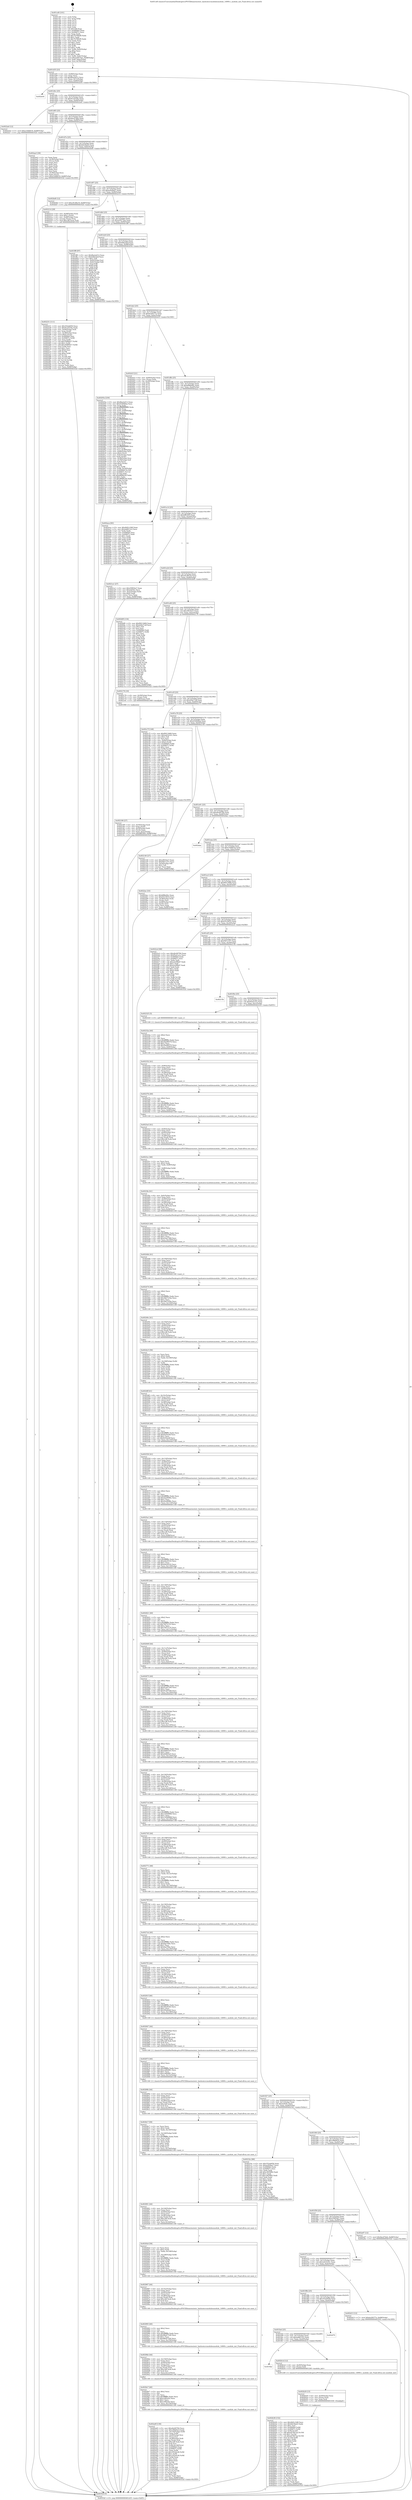 digraph "0x401cd0" {
  label = "0x401cd0 (/mnt/c/Users/mathe/Desktop/tcc/POCII/binaries/extr_hashcatsrcmodulesmodule_14900.c_module_init_Final-ollvm.out::main(0))"
  labelloc = "t"
  node[shape=record]

  Entry [label="",width=0.3,height=0.3,shape=circle,fillcolor=black,style=filled]
  "0x401d35" [label="{
     0x401d35 [23]\l
     | [instrs]\l
     &nbsp;&nbsp;0x401d35 \<+3\>: mov -0x68(%rbp),%eax\l
     &nbsp;&nbsp;0x401d38 \<+2\>: mov %eax,%ecx\l
     &nbsp;&nbsp;0x401d3a \<+6\>: sub $0x8ba2a012,%ecx\l
     &nbsp;&nbsp;0x401d40 \<+3\>: mov %eax,-0x7c(%rbp)\l
     &nbsp;&nbsp;0x401d43 \<+3\>: mov %ecx,-0x80(%rbp)\l
     &nbsp;&nbsp;0x401d46 \<+6\>: je 0000000000402d34 \<main+0x1064\>\l
  }"]
  "0x402d34" [label="{
     0x402d34\l
  }", style=dashed]
  "0x401d4c" [label="{
     0x401d4c [25]\l
     | [instrs]\l
     &nbsp;&nbsp;0x401d4c \<+5\>: jmp 0000000000401d51 \<main+0x81\>\l
     &nbsp;&nbsp;0x401d51 \<+3\>: mov -0x7c(%rbp),%eax\l
     &nbsp;&nbsp;0x401d54 \<+5\>: sub $0x91cb534e,%eax\l
     &nbsp;&nbsp;0x401d59 \<+6\>: mov %eax,-0x84(%rbp)\l
     &nbsp;&nbsp;0x401d5f \<+6\>: je 00000000004022a0 \<main+0x5d0\>\l
  }"]
  Exit [label="",width=0.3,height=0.3,shape=circle,fillcolor=black,style=filled,peripheries=2]
  "0x4022a0" [label="{
     0x4022a0 [12]\l
     | [instrs]\l
     &nbsp;&nbsp;0x4022a0 \<+7\>: movl $0xe16db618,-0x68(%rbp)\l
     &nbsp;&nbsp;0x4022a7 \<+5\>: jmp 000000000040352f \<main+0x185f\>\l
  }"]
  "0x401d65" [label="{
     0x401d65 [25]\l
     | [instrs]\l
     &nbsp;&nbsp;0x401d65 \<+5\>: jmp 0000000000401d6a \<main+0x9a\>\l
     &nbsp;&nbsp;0x401d6a \<+3\>: mov -0x7c(%rbp),%eax\l
     &nbsp;&nbsp;0x401d6d \<+5\>: sub $0x9acd7deb,%eax\l
     &nbsp;&nbsp;0x401d72 \<+6\>: mov %eax,-0x88(%rbp)\l
     &nbsp;&nbsp;0x401d78 \<+6\>: je 0000000000402aa3 \<main+0xdd3\>\l
  }"]
  "0x402b38" [label="{
     0x402b38 [152]\l
     | [instrs]\l
     &nbsp;&nbsp;0x402b38 \<+5\>: mov $0x4b91c5d8,%ecx\l
     &nbsp;&nbsp;0x402b3d \<+5\>: mov $0x9d33fed3,%edx\l
     &nbsp;&nbsp;0x402b42 \<+3\>: mov $0x1,%sil\l
     &nbsp;&nbsp;0x402b45 \<+8\>: mov 0x4060b4,%r8d\l
     &nbsp;&nbsp;0x402b4d \<+8\>: mov 0x40607c,%r9d\l
     &nbsp;&nbsp;0x402b55 \<+3\>: mov %r8d,%r10d\l
     &nbsp;&nbsp;0x402b58 \<+7\>: add $0xa470b7ea,%r10d\l
     &nbsp;&nbsp;0x402b5f \<+4\>: sub $0x1,%r10d\l
     &nbsp;&nbsp;0x402b63 \<+7\>: sub $0xa470b7ea,%r10d\l
     &nbsp;&nbsp;0x402b6a \<+4\>: imul %r10d,%r8d\l
     &nbsp;&nbsp;0x402b6e \<+4\>: and $0x1,%r8d\l
     &nbsp;&nbsp;0x402b72 \<+4\>: cmp $0x0,%r8d\l
     &nbsp;&nbsp;0x402b76 \<+4\>: sete %r11b\l
     &nbsp;&nbsp;0x402b7a \<+4\>: cmp $0xa,%r9d\l
     &nbsp;&nbsp;0x402b7e \<+3\>: setl %bl\l
     &nbsp;&nbsp;0x402b81 \<+3\>: mov %r11b,%r14b\l
     &nbsp;&nbsp;0x402b84 \<+4\>: xor $0xff,%r14b\l
     &nbsp;&nbsp;0x402b88 \<+3\>: mov %bl,%r15b\l
     &nbsp;&nbsp;0x402b8b \<+4\>: xor $0xff,%r15b\l
     &nbsp;&nbsp;0x402b8f \<+4\>: xor $0x0,%sil\l
     &nbsp;&nbsp;0x402b93 \<+3\>: mov %r14b,%r12b\l
     &nbsp;&nbsp;0x402b96 \<+4\>: and $0x0,%r12b\l
     &nbsp;&nbsp;0x402b9a \<+3\>: and %sil,%r11b\l
     &nbsp;&nbsp;0x402b9d \<+3\>: mov %r15b,%r13b\l
     &nbsp;&nbsp;0x402ba0 \<+4\>: and $0x0,%r13b\l
     &nbsp;&nbsp;0x402ba4 \<+3\>: and %sil,%bl\l
     &nbsp;&nbsp;0x402ba7 \<+3\>: or %r11b,%r12b\l
     &nbsp;&nbsp;0x402baa \<+3\>: or %bl,%r13b\l
     &nbsp;&nbsp;0x402bad \<+3\>: xor %r13b,%r12b\l
     &nbsp;&nbsp;0x402bb0 \<+3\>: or %r15b,%r14b\l
     &nbsp;&nbsp;0x402bb3 \<+4\>: xor $0xff,%r14b\l
     &nbsp;&nbsp;0x402bb7 \<+4\>: or $0x0,%sil\l
     &nbsp;&nbsp;0x402bbb \<+3\>: and %sil,%r14b\l
     &nbsp;&nbsp;0x402bbe \<+3\>: or %r14b,%r12b\l
     &nbsp;&nbsp;0x402bc1 \<+4\>: test $0x1,%r12b\l
     &nbsp;&nbsp;0x402bc5 \<+3\>: cmovne %edx,%ecx\l
     &nbsp;&nbsp;0x402bc8 \<+3\>: mov %ecx,-0x68(%rbp)\l
     &nbsp;&nbsp;0x402bcb \<+5\>: jmp 000000000040352f \<main+0x185f\>\l
  }"]
  "0x402aa3" [label="{
     0x402aa3 [39]\l
     | [instrs]\l
     &nbsp;&nbsp;0x402aa3 \<+2\>: xor %eax,%eax\l
     &nbsp;&nbsp;0x402aa5 \<+4\>: mov -0x38(%rbp),%rcx\l
     &nbsp;&nbsp;0x402aa9 \<+2\>: mov (%rcx),%edx\l
     &nbsp;&nbsp;0x402aab \<+2\>: mov %eax,%esi\l
     &nbsp;&nbsp;0x402aad \<+2\>: sub %edx,%esi\l
     &nbsp;&nbsp;0x402aaf \<+2\>: mov %eax,%edx\l
     &nbsp;&nbsp;0x402ab1 \<+3\>: sub $0x1,%edx\l
     &nbsp;&nbsp;0x402ab4 \<+2\>: add %edx,%esi\l
     &nbsp;&nbsp;0x402ab6 \<+2\>: sub %esi,%eax\l
     &nbsp;&nbsp;0x402ab8 \<+4\>: mov -0x38(%rbp),%rcx\l
     &nbsp;&nbsp;0x402abc \<+2\>: mov %eax,(%rcx)\l
     &nbsp;&nbsp;0x402abe \<+7\>: movl $0xe16db618,-0x68(%rbp)\l
     &nbsp;&nbsp;0x402ac5 \<+5\>: jmp 000000000040352f \<main+0x185f\>\l
  }"]
  "0x401d7e" [label="{
     0x401d7e [25]\l
     | [instrs]\l
     &nbsp;&nbsp;0x401d7e \<+5\>: jmp 0000000000401d83 \<main+0xb3\>\l
     &nbsp;&nbsp;0x401d83 \<+3\>: mov -0x7c(%rbp),%eax\l
     &nbsp;&nbsp;0x401d86 \<+5\>: sub $0x9d33fed3,%eax\l
     &nbsp;&nbsp;0x401d8b \<+6\>: mov %eax,-0x8c(%rbp)\l
     &nbsp;&nbsp;0x401d91 \<+6\>: je 0000000000402bd0 \<main+0xf00\>\l
  }"]
  "0x402b29" [label="{
     0x402b29 [15]\l
     | [instrs]\l
     &nbsp;&nbsp;0x402b29 \<+4\>: mov -0x40(%rbp),%rax\l
     &nbsp;&nbsp;0x402b2d \<+3\>: mov (%rax),%rax\l
     &nbsp;&nbsp;0x402b30 \<+3\>: mov %rax,%rdi\l
     &nbsp;&nbsp;0x402b33 \<+5\>: call 0000000000401030 \<free@plt\>\l
     | [calls]\l
     &nbsp;&nbsp;0x401030 \{1\} (unknown)\l
  }"]
  "0x402bd0" [label="{
     0x402bd0 [12]\l
     | [instrs]\l
     &nbsp;&nbsp;0x402bd0 \<+7\>: movl $0xc81d8a18,-0x68(%rbp)\l
     &nbsp;&nbsp;0x402bd7 \<+5\>: jmp 000000000040352f \<main+0x185f\>\l
  }"]
  "0x401d97" [label="{
     0x401d97 [25]\l
     | [instrs]\l
     &nbsp;&nbsp;0x401d97 \<+5\>: jmp 0000000000401d9c \<main+0xcc\>\l
     &nbsp;&nbsp;0x401d9c \<+3\>: mov -0x7c(%rbp),%eax\l
     &nbsp;&nbsp;0x401d9f \<+5\>: sub $0xac628ae7,%eax\l
     &nbsp;&nbsp;0x401da4 \<+6\>: mov %eax,-0x90(%rbp)\l
     &nbsp;&nbsp;0x401daa \<+6\>: je 0000000000402214 \<main+0x544\>\l
  }"]
  "0x401fbd" [label="{
     0x401fbd\l
  }", style=dashed]
  "0x402214" [label="{
     0x402214 [29]\l
     | [instrs]\l
     &nbsp;&nbsp;0x402214 \<+4\>: mov -0x48(%rbp),%rax\l
     &nbsp;&nbsp;0x402218 \<+6\>: movl $0x1,(%rax)\l
     &nbsp;&nbsp;0x40221e \<+4\>: mov -0x48(%rbp),%rax\l
     &nbsp;&nbsp;0x402222 \<+3\>: movslq (%rax),%rax\l
     &nbsp;&nbsp;0x402225 \<+7\>: imul $0x1d8,%rax,%rdi\l
     &nbsp;&nbsp;0x40222c \<+5\>: call 0000000000401050 \<malloc@plt\>\l
     | [calls]\l
     &nbsp;&nbsp;0x401050 \{1\} (unknown)\l
  }"]
  "0x401db0" [label="{
     0x401db0 [25]\l
     | [instrs]\l
     &nbsp;&nbsp;0x401db0 \<+5\>: jmp 0000000000401db5 \<main+0xe5\>\l
     &nbsp;&nbsp;0x401db5 \<+3\>: mov -0x7c(%rbp),%eax\l
     &nbsp;&nbsp;0x401db8 \<+5\>: sub $0xae9475ee,%eax\l
     &nbsp;&nbsp;0x401dbd \<+6\>: mov %eax,-0x94(%rbp)\l
     &nbsp;&nbsp;0x401dc3 \<+6\>: je 0000000000401ff9 \<main+0x329\>\l
  }"]
  "0x402b1d" [label="{
     0x402b1d [12]\l
     | [instrs]\l
     &nbsp;&nbsp;0x402b1d \<+4\>: mov -0x40(%rbp),%rax\l
     &nbsp;&nbsp;0x402b21 \<+3\>: mov (%rax),%rdi\l
     &nbsp;&nbsp;0x402b24 \<+5\>: call 0000000000401240 \<module_init\>\l
     | [calls]\l
     &nbsp;&nbsp;0x401240 \{1\} (/mnt/c/Users/mathe/Desktop/tcc/POCII/binaries/extr_hashcatsrcmodulesmodule_14900.c_module_init_Final-ollvm.out::module_init)\l
  }"]
  "0x401ff9" [label="{
     0x401ff9 [97]\l
     | [instrs]\l
     &nbsp;&nbsp;0x401ff9 \<+5\>: mov $0x8ba2a012,%eax\l
     &nbsp;&nbsp;0x401ffe \<+5\>: mov $0xb46e2dcf,%ecx\l
     &nbsp;&nbsp;0x402003 \<+2\>: mov $0x1,%dl\l
     &nbsp;&nbsp;0x402005 \<+4\>: mov -0x62(%rbp),%sil\l
     &nbsp;&nbsp;0x402009 \<+4\>: mov -0x61(%rbp),%dil\l
     &nbsp;&nbsp;0x40200d \<+3\>: mov %sil,%r8b\l
     &nbsp;&nbsp;0x402010 \<+4\>: xor $0xff,%r8b\l
     &nbsp;&nbsp;0x402014 \<+3\>: mov %dil,%r9b\l
     &nbsp;&nbsp;0x402017 \<+4\>: xor $0xff,%r9b\l
     &nbsp;&nbsp;0x40201b \<+3\>: xor $0x0,%dl\l
     &nbsp;&nbsp;0x40201e \<+3\>: mov %r8b,%r10b\l
     &nbsp;&nbsp;0x402021 \<+4\>: and $0x0,%r10b\l
     &nbsp;&nbsp;0x402025 \<+3\>: and %dl,%sil\l
     &nbsp;&nbsp;0x402028 \<+3\>: mov %r9b,%r11b\l
     &nbsp;&nbsp;0x40202b \<+4\>: and $0x0,%r11b\l
     &nbsp;&nbsp;0x40202f \<+3\>: and %dl,%dil\l
     &nbsp;&nbsp;0x402032 \<+3\>: or %sil,%r10b\l
     &nbsp;&nbsp;0x402035 \<+3\>: or %dil,%r11b\l
     &nbsp;&nbsp;0x402038 \<+3\>: xor %r11b,%r10b\l
     &nbsp;&nbsp;0x40203b \<+3\>: or %r9b,%r8b\l
     &nbsp;&nbsp;0x40203e \<+4\>: xor $0xff,%r8b\l
     &nbsp;&nbsp;0x402042 \<+3\>: or $0x0,%dl\l
     &nbsp;&nbsp;0x402045 \<+3\>: and %dl,%r8b\l
     &nbsp;&nbsp;0x402048 \<+3\>: or %r8b,%r10b\l
     &nbsp;&nbsp;0x40204b \<+4\>: test $0x1,%r10b\l
     &nbsp;&nbsp;0x40204f \<+3\>: cmovne %ecx,%eax\l
     &nbsp;&nbsp;0x402052 \<+3\>: mov %eax,-0x68(%rbp)\l
     &nbsp;&nbsp;0x402055 \<+5\>: jmp 000000000040352f \<main+0x185f\>\l
  }"]
  "0x401dc9" [label="{
     0x401dc9 [25]\l
     | [instrs]\l
     &nbsp;&nbsp;0x401dc9 \<+5\>: jmp 0000000000401dce \<main+0xfe\>\l
     &nbsp;&nbsp;0x401dce \<+3\>: mov -0x7c(%rbp),%eax\l
     &nbsp;&nbsp;0x401dd1 \<+5\>: sub $0xb46e2dcf,%eax\l
     &nbsp;&nbsp;0x401dd6 \<+6\>: mov %eax,-0x98(%rbp)\l
     &nbsp;&nbsp;0x401ddc \<+6\>: je 000000000040205a \<main+0x38a\>\l
  }"]
  "0x40352f" [label="{
     0x40352f [5]\l
     | [instrs]\l
     &nbsp;&nbsp;0x40352f \<+5\>: jmp 0000000000401d35 \<main+0x65\>\l
  }"]
  "0x401cd0" [label="{
     0x401cd0 [101]\l
     | [instrs]\l
     &nbsp;&nbsp;0x401cd0 \<+1\>: push %rbp\l
     &nbsp;&nbsp;0x401cd1 \<+3\>: mov %rsp,%rbp\l
     &nbsp;&nbsp;0x401cd4 \<+2\>: push %r15\l
     &nbsp;&nbsp;0x401cd6 \<+2\>: push %r14\l
     &nbsp;&nbsp;0x401cd8 \<+2\>: push %r13\l
     &nbsp;&nbsp;0x401cda \<+2\>: push %r12\l
     &nbsp;&nbsp;0x401cdc \<+1\>: push %rbx\l
     &nbsp;&nbsp;0x401cdd \<+7\>: sub $0x1b8,%rsp\l
     &nbsp;&nbsp;0x401ce4 \<+7\>: mov 0x4060b4,%eax\l
     &nbsp;&nbsp;0x401ceb \<+7\>: mov 0x40607c,%ecx\l
     &nbsp;&nbsp;0x401cf2 \<+2\>: mov %eax,%edx\l
     &nbsp;&nbsp;0x401cf4 \<+6\>: add $0x7b769ef9,%edx\l
     &nbsp;&nbsp;0x401cfa \<+3\>: sub $0x1,%edx\l
     &nbsp;&nbsp;0x401cfd \<+6\>: sub $0x7b769ef9,%edx\l
     &nbsp;&nbsp;0x401d03 \<+3\>: imul %edx,%eax\l
     &nbsp;&nbsp;0x401d06 \<+3\>: and $0x1,%eax\l
     &nbsp;&nbsp;0x401d09 \<+3\>: cmp $0x0,%eax\l
     &nbsp;&nbsp;0x401d0c \<+4\>: sete %r8b\l
     &nbsp;&nbsp;0x401d10 \<+4\>: and $0x1,%r8b\l
     &nbsp;&nbsp;0x401d14 \<+4\>: mov %r8b,-0x62(%rbp)\l
     &nbsp;&nbsp;0x401d18 \<+3\>: cmp $0xa,%ecx\l
     &nbsp;&nbsp;0x401d1b \<+4\>: setl %r8b\l
     &nbsp;&nbsp;0x401d1f \<+4\>: and $0x1,%r8b\l
     &nbsp;&nbsp;0x401d23 \<+4\>: mov %r8b,-0x61(%rbp)\l
     &nbsp;&nbsp;0x401d27 \<+7\>: movl $0xae9475ee,-0x68(%rbp)\l
     &nbsp;&nbsp;0x401d2e \<+3\>: mov %edi,-0x6c(%rbp)\l
     &nbsp;&nbsp;0x401d31 \<+4\>: mov %rsi,-0x78(%rbp)\l
  }"]
  "0x401fa4" [label="{
     0x401fa4 [25]\l
     | [instrs]\l
     &nbsp;&nbsp;0x401fa4 \<+5\>: jmp 0000000000401fa9 \<main+0x2d9\>\l
     &nbsp;&nbsp;0x401fa9 \<+3\>: mov -0x7c(%rbp),%eax\l
     &nbsp;&nbsp;0x401fac \<+5\>: sub $0x4a8813c2,%eax\l
     &nbsp;&nbsp;0x401fb1 \<+6\>: mov %eax,-0xe4(%rbp)\l
     &nbsp;&nbsp;0x401fb7 \<+6\>: je 0000000000402b1d \<main+0xe4d\>\l
  }"]
  "0x40205a" [label="{
     0x40205a [230]\l
     | [instrs]\l
     &nbsp;&nbsp;0x40205a \<+5\>: mov $0x8ba2a012,%eax\l
     &nbsp;&nbsp;0x40205f \<+5\>: mov $0xd33648ea,%ecx\l
     &nbsp;&nbsp;0x402064 \<+3\>: mov %rsp,%rdx\l
     &nbsp;&nbsp;0x402067 \<+4\>: add $0xfffffffffffffff0,%rdx\l
     &nbsp;&nbsp;0x40206b \<+3\>: mov %rdx,%rsp\l
     &nbsp;&nbsp;0x40206e \<+4\>: mov %rdx,-0x60(%rbp)\l
     &nbsp;&nbsp;0x402072 \<+3\>: mov %rsp,%rdx\l
     &nbsp;&nbsp;0x402075 \<+4\>: add $0xfffffffffffffff0,%rdx\l
     &nbsp;&nbsp;0x402079 \<+3\>: mov %rdx,%rsp\l
     &nbsp;&nbsp;0x40207c \<+3\>: mov %rsp,%rsi\l
     &nbsp;&nbsp;0x40207f \<+4\>: add $0xfffffffffffffff0,%rsi\l
     &nbsp;&nbsp;0x402083 \<+3\>: mov %rsi,%rsp\l
     &nbsp;&nbsp;0x402086 \<+4\>: mov %rsi,-0x58(%rbp)\l
     &nbsp;&nbsp;0x40208a \<+3\>: mov %rsp,%rsi\l
     &nbsp;&nbsp;0x40208d \<+4\>: add $0xfffffffffffffff0,%rsi\l
     &nbsp;&nbsp;0x402091 \<+3\>: mov %rsi,%rsp\l
     &nbsp;&nbsp;0x402094 \<+4\>: mov %rsi,-0x50(%rbp)\l
     &nbsp;&nbsp;0x402098 \<+3\>: mov %rsp,%rsi\l
     &nbsp;&nbsp;0x40209b \<+4\>: add $0xfffffffffffffff0,%rsi\l
     &nbsp;&nbsp;0x40209f \<+3\>: mov %rsi,%rsp\l
     &nbsp;&nbsp;0x4020a2 \<+4\>: mov %rsi,-0x48(%rbp)\l
     &nbsp;&nbsp;0x4020a6 \<+3\>: mov %rsp,%rsi\l
     &nbsp;&nbsp;0x4020a9 \<+4\>: add $0xfffffffffffffff0,%rsi\l
     &nbsp;&nbsp;0x4020ad \<+3\>: mov %rsi,%rsp\l
     &nbsp;&nbsp;0x4020b0 \<+4\>: mov %rsi,-0x40(%rbp)\l
     &nbsp;&nbsp;0x4020b4 \<+3\>: mov %rsp,%rsi\l
     &nbsp;&nbsp;0x4020b7 \<+4\>: add $0xfffffffffffffff0,%rsi\l
     &nbsp;&nbsp;0x4020bb \<+3\>: mov %rsi,%rsp\l
     &nbsp;&nbsp;0x4020be \<+4\>: mov %rsi,-0x38(%rbp)\l
     &nbsp;&nbsp;0x4020c2 \<+4\>: mov -0x60(%rbp),%rsi\l
     &nbsp;&nbsp;0x4020c6 \<+6\>: movl $0x0,(%rsi)\l
     &nbsp;&nbsp;0x4020cc \<+3\>: mov -0x6c(%rbp),%edi\l
     &nbsp;&nbsp;0x4020cf \<+2\>: mov %edi,(%rdx)\l
     &nbsp;&nbsp;0x4020d1 \<+4\>: mov -0x58(%rbp),%rsi\l
     &nbsp;&nbsp;0x4020d5 \<+4\>: mov -0x78(%rbp),%r8\l
     &nbsp;&nbsp;0x4020d9 \<+3\>: mov %r8,(%rsi)\l
     &nbsp;&nbsp;0x4020dc \<+3\>: cmpl $0x2,(%rdx)\l
     &nbsp;&nbsp;0x4020df \<+4\>: setne %r9b\l
     &nbsp;&nbsp;0x4020e3 \<+4\>: and $0x1,%r9b\l
     &nbsp;&nbsp;0x4020e7 \<+4\>: mov %r9b,-0x2d(%rbp)\l
     &nbsp;&nbsp;0x4020eb \<+8\>: mov 0x4060b4,%r10d\l
     &nbsp;&nbsp;0x4020f3 \<+8\>: mov 0x40607c,%r11d\l
     &nbsp;&nbsp;0x4020fb \<+3\>: mov %r10d,%ebx\l
     &nbsp;&nbsp;0x4020fe \<+6\>: add $0xd8f96c04,%ebx\l
     &nbsp;&nbsp;0x402104 \<+3\>: sub $0x1,%ebx\l
     &nbsp;&nbsp;0x402107 \<+6\>: sub $0xd8f96c04,%ebx\l
     &nbsp;&nbsp;0x40210d \<+4\>: imul %ebx,%r10d\l
     &nbsp;&nbsp;0x402111 \<+4\>: and $0x1,%r10d\l
     &nbsp;&nbsp;0x402115 \<+4\>: cmp $0x0,%r10d\l
     &nbsp;&nbsp;0x402119 \<+4\>: sete %r9b\l
     &nbsp;&nbsp;0x40211d \<+4\>: cmp $0xa,%r11d\l
     &nbsp;&nbsp;0x402121 \<+4\>: setl %r14b\l
     &nbsp;&nbsp;0x402125 \<+3\>: mov %r9b,%r15b\l
     &nbsp;&nbsp;0x402128 \<+3\>: and %r14b,%r15b\l
     &nbsp;&nbsp;0x40212b \<+3\>: xor %r14b,%r9b\l
     &nbsp;&nbsp;0x40212e \<+3\>: or %r9b,%r15b\l
     &nbsp;&nbsp;0x402131 \<+4\>: test $0x1,%r15b\l
     &nbsp;&nbsp;0x402135 \<+3\>: cmovne %ecx,%eax\l
     &nbsp;&nbsp;0x402138 \<+3\>: mov %eax,-0x68(%rbp)\l
     &nbsp;&nbsp;0x40213b \<+5\>: jmp 000000000040352f \<main+0x185f\>\l
  }"]
  "0x401de2" [label="{
     0x401de2 [25]\l
     | [instrs]\l
     &nbsp;&nbsp;0x401de2 \<+5\>: jmp 0000000000401de7 \<main+0x117\>\l
     &nbsp;&nbsp;0x401de7 \<+3\>: mov -0x7c(%rbp),%eax\l
     &nbsp;&nbsp;0x401dea \<+5\>: sub $0xbe28377e,%eax\l
     &nbsp;&nbsp;0x401def \<+6\>: mov %eax,-0x9c(%rbp)\l
     &nbsp;&nbsp;0x401df5 \<+6\>: je 0000000000402d1f \<main+0x104f\>\l
  }"]
  "0x402d70" [label="{
     0x402d70\l
  }", style=dashed]
  "0x402d1f" [label="{
     0x402d1f [21]\l
     | [instrs]\l
     &nbsp;&nbsp;0x402d1f \<+4\>: mov -0x60(%rbp),%rax\l
     &nbsp;&nbsp;0x402d23 \<+2\>: mov (%rax),%eax\l
     &nbsp;&nbsp;0x402d25 \<+4\>: lea -0x28(%rbp),%rsp\l
     &nbsp;&nbsp;0x402d29 \<+1\>: pop %rbx\l
     &nbsp;&nbsp;0x402d2a \<+2\>: pop %r12\l
     &nbsp;&nbsp;0x402d2c \<+2\>: pop %r13\l
     &nbsp;&nbsp;0x402d2e \<+2\>: pop %r14\l
     &nbsp;&nbsp;0x402d30 \<+2\>: pop %r15\l
     &nbsp;&nbsp;0x402d32 \<+1\>: pop %rbp\l
     &nbsp;&nbsp;0x402d33 \<+1\>: ret\l
  }"]
  "0x401dfb" [label="{
     0x401dfb [25]\l
     | [instrs]\l
     &nbsp;&nbsp;0x401dfb \<+5\>: jmp 0000000000401e00 \<main+0x130\>\l
     &nbsp;&nbsp;0x401e00 \<+3\>: mov -0x7c(%rbp),%eax\l
     &nbsp;&nbsp;0x401e03 \<+5\>: sub $0xbf98e84c,%eax\l
     &nbsp;&nbsp;0x401e08 \<+6\>: mov %eax,-0xa0(%rbp)\l
     &nbsp;&nbsp;0x401e0e \<+6\>: je 0000000000402aca \<main+0xdfa\>\l
  }"]
  "0x401f8b" [label="{
     0x401f8b [25]\l
     | [instrs]\l
     &nbsp;&nbsp;0x401f8b \<+5\>: jmp 0000000000401f90 \<main+0x2c0\>\l
     &nbsp;&nbsp;0x401f90 \<+3\>: mov -0x7c(%rbp),%eax\l
     &nbsp;&nbsp;0x401f93 \<+5\>: sub $0x352eb656,%eax\l
     &nbsp;&nbsp;0x401f98 \<+6\>: mov %eax,-0xe0(%rbp)\l
     &nbsp;&nbsp;0x401f9e \<+6\>: je 0000000000402d70 \<main+0x10a0\>\l
  }"]
  "0x402aca" [label="{
     0x402aca [83]\l
     | [instrs]\l
     &nbsp;&nbsp;0x402aca \<+5\>: mov $0x4b91c5d8,%eax\l
     &nbsp;&nbsp;0x402acf \<+5\>: mov $0x4a8813c2,%ecx\l
     &nbsp;&nbsp;0x402ad4 \<+2\>: xor %edx,%edx\l
     &nbsp;&nbsp;0x402ad6 \<+7\>: mov 0x4060b4,%esi\l
     &nbsp;&nbsp;0x402add \<+7\>: mov 0x40607c,%edi\l
     &nbsp;&nbsp;0x402ae4 \<+3\>: sub $0x1,%edx\l
     &nbsp;&nbsp;0x402ae7 \<+3\>: mov %esi,%r8d\l
     &nbsp;&nbsp;0x402aea \<+3\>: add %edx,%r8d\l
     &nbsp;&nbsp;0x402aed \<+4\>: imul %r8d,%esi\l
     &nbsp;&nbsp;0x402af1 \<+3\>: and $0x1,%esi\l
     &nbsp;&nbsp;0x402af4 \<+3\>: cmp $0x0,%esi\l
     &nbsp;&nbsp;0x402af7 \<+4\>: sete %r9b\l
     &nbsp;&nbsp;0x402afb \<+3\>: cmp $0xa,%edi\l
     &nbsp;&nbsp;0x402afe \<+4\>: setl %r10b\l
     &nbsp;&nbsp;0x402b02 \<+3\>: mov %r9b,%r11b\l
     &nbsp;&nbsp;0x402b05 \<+3\>: and %r10b,%r11b\l
     &nbsp;&nbsp;0x402b08 \<+3\>: xor %r10b,%r9b\l
     &nbsp;&nbsp;0x402b0b \<+3\>: or %r9b,%r11b\l
     &nbsp;&nbsp;0x402b0e \<+4\>: test $0x1,%r11b\l
     &nbsp;&nbsp;0x402b12 \<+3\>: cmovne %ecx,%eax\l
     &nbsp;&nbsp;0x402b15 \<+3\>: mov %eax,-0x68(%rbp)\l
     &nbsp;&nbsp;0x402b18 \<+5\>: jmp 000000000040352f \<main+0x185f\>\l
  }"]
  "0x401e14" [label="{
     0x401e14 [25]\l
     | [instrs]\l
     &nbsp;&nbsp;0x401e14 \<+5\>: jmp 0000000000401e19 \<main+0x149\>\l
     &nbsp;&nbsp;0x401e19 \<+3\>: mov -0x7c(%rbp),%eax\l
     &nbsp;&nbsp;0x401e1c \<+5\>: sub $0xbfff1693,%eax\l
     &nbsp;&nbsp;0x401e21 \<+6\>: mov %eax,-0xa4(%rbp)\l
     &nbsp;&nbsp;0x401e27 \<+6\>: je 00000000004021a1 \<main+0x4d1\>\l
  }"]
  "0x402d13" [label="{
     0x402d13 [12]\l
     | [instrs]\l
     &nbsp;&nbsp;0x402d13 \<+7\>: movl $0xbe28377e,-0x68(%rbp)\l
     &nbsp;&nbsp;0x402d1a \<+5\>: jmp 000000000040352f \<main+0x185f\>\l
  }"]
  "0x4021a1" [label="{
     0x4021a1 [27]\l
     | [instrs]\l
     &nbsp;&nbsp;0x4021a1 \<+5\>: mov $0x25f954a7,%eax\l
     &nbsp;&nbsp;0x4021a6 \<+5\>: mov $0x2e934c,%ecx\l
     &nbsp;&nbsp;0x4021ab \<+3\>: mov -0x2c(%rbp),%edx\l
     &nbsp;&nbsp;0x4021ae \<+3\>: cmp $0x0,%edx\l
     &nbsp;&nbsp;0x4021b1 \<+3\>: cmove %ecx,%eax\l
     &nbsp;&nbsp;0x4021b4 \<+3\>: mov %eax,-0x68(%rbp)\l
     &nbsp;&nbsp;0x4021b7 \<+5\>: jmp 000000000040352f \<main+0x185f\>\l
  }"]
  "0x401e2d" [label="{
     0x401e2d [25]\l
     | [instrs]\l
     &nbsp;&nbsp;0x401e2d \<+5\>: jmp 0000000000401e32 \<main+0x162\>\l
     &nbsp;&nbsp;0x401e32 \<+3\>: mov -0x7c(%rbp),%eax\l
     &nbsp;&nbsp;0x401e35 \<+5\>: sub $0xc81d8a18,%eax\l
     &nbsp;&nbsp;0x401e3a \<+6\>: mov %eax,-0xa8(%rbp)\l
     &nbsp;&nbsp;0x401e40 \<+6\>: je 0000000000402bf9 \<main+0xf29\>\l
  }"]
  "0x401f72" [label="{
     0x401f72 [25]\l
     | [instrs]\l
     &nbsp;&nbsp;0x401f72 \<+5\>: jmp 0000000000401f77 \<main+0x2a7\>\l
     &nbsp;&nbsp;0x401f77 \<+3\>: mov -0x7c(%rbp),%eax\l
     &nbsp;&nbsp;0x401f7a \<+5\>: sub $0x2e61b321,%eax\l
     &nbsp;&nbsp;0x401f7f \<+6\>: mov %eax,-0xdc(%rbp)\l
     &nbsp;&nbsp;0x401f85 \<+6\>: je 0000000000402d13 \<main+0x1043\>\l
  }"]
  "0x402bf9" [label="{
     0x402bf9 [134]\l
     | [instrs]\l
     &nbsp;&nbsp;0x402bf9 \<+5\>: mov $0xf0013469,%eax\l
     &nbsp;&nbsp;0x402bfe \<+5\>: mov $0xd28a71df,%ecx\l
     &nbsp;&nbsp;0x402c03 \<+2\>: mov $0x1,%dl\l
     &nbsp;&nbsp;0x402c05 \<+2\>: xor %esi,%esi\l
     &nbsp;&nbsp;0x402c07 \<+7\>: mov 0x4060b4,%edi\l
     &nbsp;&nbsp;0x402c0e \<+8\>: mov 0x40607c,%r8d\l
     &nbsp;&nbsp;0x402c16 \<+3\>: sub $0x1,%esi\l
     &nbsp;&nbsp;0x402c19 \<+3\>: mov %edi,%r9d\l
     &nbsp;&nbsp;0x402c1c \<+3\>: add %esi,%r9d\l
     &nbsp;&nbsp;0x402c1f \<+4\>: imul %r9d,%edi\l
     &nbsp;&nbsp;0x402c23 \<+3\>: and $0x1,%edi\l
     &nbsp;&nbsp;0x402c26 \<+3\>: cmp $0x0,%edi\l
     &nbsp;&nbsp;0x402c29 \<+4\>: sete %r10b\l
     &nbsp;&nbsp;0x402c2d \<+4\>: cmp $0xa,%r8d\l
     &nbsp;&nbsp;0x402c31 \<+4\>: setl %r11b\l
     &nbsp;&nbsp;0x402c35 \<+3\>: mov %r10b,%bl\l
     &nbsp;&nbsp;0x402c38 \<+3\>: xor $0xff,%bl\l
     &nbsp;&nbsp;0x402c3b \<+3\>: mov %r11b,%r14b\l
     &nbsp;&nbsp;0x402c3e \<+4\>: xor $0xff,%r14b\l
     &nbsp;&nbsp;0x402c42 \<+3\>: xor $0x0,%dl\l
     &nbsp;&nbsp;0x402c45 \<+3\>: mov %bl,%r15b\l
     &nbsp;&nbsp;0x402c48 \<+4\>: and $0x0,%r15b\l
     &nbsp;&nbsp;0x402c4c \<+3\>: and %dl,%r10b\l
     &nbsp;&nbsp;0x402c4f \<+3\>: mov %r14b,%r12b\l
     &nbsp;&nbsp;0x402c52 \<+4\>: and $0x0,%r12b\l
     &nbsp;&nbsp;0x402c56 \<+3\>: and %dl,%r11b\l
     &nbsp;&nbsp;0x402c59 \<+3\>: or %r10b,%r15b\l
     &nbsp;&nbsp;0x402c5c \<+3\>: or %r11b,%r12b\l
     &nbsp;&nbsp;0x402c5f \<+3\>: xor %r12b,%r15b\l
     &nbsp;&nbsp;0x402c62 \<+3\>: or %r14b,%bl\l
     &nbsp;&nbsp;0x402c65 \<+3\>: xor $0xff,%bl\l
     &nbsp;&nbsp;0x402c68 \<+3\>: or $0x0,%dl\l
     &nbsp;&nbsp;0x402c6b \<+2\>: and %dl,%bl\l
     &nbsp;&nbsp;0x402c6d \<+3\>: or %bl,%r15b\l
     &nbsp;&nbsp;0x402c70 \<+4\>: test $0x1,%r15b\l
     &nbsp;&nbsp;0x402c74 \<+3\>: cmovne %ecx,%eax\l
     &nbsp;&nbsp;0x402c77 \<+3\>: mov %eax,-0x68(%rbp)\l
     &nbsp;&nbsp;0x402c7a \<+5\>: jmp 000000000040352f \<main+0x185f\>\l
  }"]
  "0x401e46" [label="{
     0x401e46 [25]\l
     | [instrs]\l
     &nbsp;&nbsp;0x401e46 \<+5\>: jmp 0000000000401e4b \<main+0x17b\>\l
     &nbsp;&nbsp;0x401e4b \<+3\>: mov -0x7c(%rbp),%eax\l
     &nbsp;&nbsp;0x401e4e \<+5\>: sub $0xc9f10ee7,%eax\l
     &nbsp;&nbsp;0x401e53 \<+6\>: mov %eax,-0xac(%rbp)\l
     &nbsp;&nbsp;0x401e59 \<+6\>: je 0000000000402176 \<main+0x4a6\>\l
  }"]
  "0x402bdc" [label="{
     0x402bdc\l
  }", style=dashed]
  "0x402176" [label="{
     0x402176 [16]\l
     | [instrs]\l
     &nbsp;&nbsp;0x402176 \<+4\>: mov -0x58(%rbp),%rax\l
     &nbsp;&nbsp;0x40217a \<+3\>: mov (%rax),%rax\l
     &nbsp;&nbsp;0x40217d \<+4\>: mov 0x8(%rax),%rdi\l
     &nbsp;&nbsp;0x402181 \<+5\>: call 0000000000401060 \<atoi@plt\>\l
     | [calls]\l
     &nbsp;&nbsp;0x401060 \{1\} (unknown)\l
  }"]
  "0x401e5f" [label="{
     0x401e5f [25]\l
     | [instrs]\l
     &nbsp;&nbsp;0x401e5f \<+5\>: jmp 0000000000401e64 \<main+0x194\>\l
     &nbsp;&nbsp;0x401e64 \<+3\>: mov -0x7c(%rbp),%eax\l
     &nbsp;&nbsp;0x401e67 \<+5\>: sub $0xd28a71df,%eax\l
     &nbsp;&nbsp;0x401e6c \<+6\>: mov %eax,-0xb0(%rbp)\l
     &nbsp;&nbsp;0x401e72 \<+6\>: je 0000000000402c7f \<main+0xfaf\>\l
  }"]
  "0x401f59" [label="{
     0x401f59 [25]\l
     | [instrs]\l
     &nbsp;&nbsp;0x401f59 \<+5\>: jmp 0000000000401f5e \<main+0x28e\>\l
     &nbsp;&nbsp;0x401f5e \<+3\>: mov -0x7c(%rbp),%eax\l
     &nbsp;&nbsp;0x401f61 \<+5\>: sub $0x25f954a7,%eax\l
     &nbsp;&nbsp;0x401f66 \<+6\>: mov %eax,-0xd8(%rbp)\l
     &nbsp;&nbsp;0x401f6c \<+6\>: je 0000000000402bdc \<main+0xf0c\>\l
  }"]
  "0x402c7f" [label="{
     0x402c7f [148]\l
     | [instrs]\l
     &nbsp;&nbsp;0x402c7f \<+5\>: mov $0xf0013469,%eax\l
     &nbsp;&nbsp;0x402c84 \<+5\>: mov $0x2e61b321,%ecx\l
     &nbsp;&nbsp;0x402c89 \<+2\>: mov $0x1,%dl\l
     &nbsp;&nbsp;0x402c8b \<+2\>: xor %esi,%esi\l
     &nbsp;&nbsp;0x402c8d \<+4\>: mov -0x60(%rbp),%rdi\l
     &nbsp;&nbsp;0x402c91 \<+6\>: movl $0x0,(%rdi)\l
     &nbsp;&nbsp;0x402c97 \<+8\>: mov 0x4060b4,%r8d\l
     &nbsp;&nbsp;0x402c9f \<+8\>: mov 0x40607c,%r9d\l
     &nbsp;&nbsp;0x402ca7 \<+3\>: sub $0x1,%esi\l
     &nbsp;&nbsp;0x402caa \<+3\>: mov %r8d,%r10d\l
     &nbsp;&nbsp;0x402cad \<+3\>: add %esi,%r10d\l
     &nbsp;&nbsp;0x402cb0 \<+4\>: imul %r10d,%r8d\l
     &nbsp;&nbsp;0x402cb4 \<+4\>: and $0x1,%r8d\l
     &nbsp;&nbsp;0x402cb8 \<+4\>: cmp $0x0,%r8d\l
     &nbsp;&nbsp;0x402cbc \<+4\>: sete %r11b\l
     &nbsp;&nbsp;0x402cc0 \<+4\>: cmp $0xa,%r9d\l
     &nbsp;&nbsp;0x402cc4 \<+3\>: setl %bl\l
     &nbsp;&nbsp;0x402cc7 \<+3\>: mov %r11b,%r14b\l
     &nbsp;&nbsp;0x402cca \<+4\>: xor $0xff,%r14b\l
     &nbsp;&nbsp;0x402cce \<+3\>: mov %bl,%r15b\l
     &nbsp;&nbsp;0x402cd1 \<+4\>: xor $0xff,%r15b\l
     &nbsp;&nbsp;0x402cd5 \<+3\>: xor $0x1,%dl\l
     &nbsp;&nbsp;0x402cd8 \<+3\>: mov %r14b,%r12b\l
     &nbsp;&nbsp;0x402cdb \<+4\>: and $0xff,%r12b\l
     &nbsp;&nbsp;0x402cdf \<+3\>: and %dl,%r11b\l
     &nbsp;&nbsp;0x402ce2 \<+3\>: mov %r15b,%r13b\l
     &nbsp;&nbsp;0x402ce5 \<+4\>: and $0xff,%r13b\l
     &nbsp;&nbsp;0x402ce9 \<+2\>: and %dl,%bl\l
     &nbsp;&nbsp;0x402ceb \<+3\>: or %r11b,%r12b\l
     &nbsp;&nbsp;0x402cee \<+3\>: or %bl,%r13b\l
     &nbsp;&nbsp;0x402cf1 \<+3\>: xor %r13b,%r12b\l
     &nbsp;&nbsp;0x402cf4 \<+3\>: or %r15b,%r14b\l
     &nbsp;&nbsp;0x402cf7 \<+4\>: xor $0xff,%r14b\l
     &nbsp;&nbsp;0x402cfb \<+3\>: or $0x1,%dl\l
     &nbsp;&nbsp;0x402cfe \<+3\>: and %dl,%r14b\l
     &nbsp;&nbsp;0x402d01 \<+3\>: or %r14b,%r12b\l
     &nbsp;&nbsp;0x402d04 \<+4\>: test $0x1,%r12b\l
     &nbsp;&nbsp;0x402d08 \<+3\>: cmovne %ecx,%eax\l
     &nbsp;&nbsp;0x402d0b \<+3\>: mov %eax,-0x68(%rbp)\l
     &nbsp;&nbsp;0x402d0e \<+5\>: jmp 000000000040352f \<main+0x185f\>\l
  }"]
  "0x401e78" [label="{
     0x401e78 [25]\l
     | [instrs]\l
     &nbsp;&nbsp;0x401e78 \<+5\>: jmp 0000000000401e7d \<main+0x1ad\>\l
     &nbsp;&nbsp;0x401e7d \<+3\>: mov -0x7c(%rbp),%eax\l
     &nbsp;&nbsp;0x401e80 \<+5\>: sub $0xd33648ea,%eax\l
     &nbsp;&nbsp;0x401e85 \<+6\>: mov %eax,-0xb4(%rbp)\l
     &nbsp;&nbsp;0x401e8b \<+6\>: je 0000000000402140 \<main+0x470\>\l
  }"]
  "0x402a97" [label="{
     0x402a97 [12]\l
     | [instrs]\l
     &nbsp;&nbsp;0x402a97 \<+7\>: movl $0x9acd7deb,-0x68(%rbp)\l
     &nbsp;&nbsp;0x402a9e \<+5\>: jmp 000000000040352f \<main+0x185f\>\l
  }"]
  "0x402140" [label="{
     0x402140 [27]\l
     | [instrs]\l
     &nbsp;&nbsp;0x402140 \<+5\>: mov $0xc9f10ee7,%eax\l
     &nbsp;&nbsp;0x402145 \<+5\>: mov $0xf567c337,%ecx\l
     &nbsp;&nbsp;0x40214a \<+3\>: mov -0x2d(%rbp),%dl\l
     &nbsp;&nbsp;0x40214d \<+3\>: test $0x1,%dl\l
     &nbsp;&nbsp;0x402150 \<+3\>: cmovne %ecx,%eax\l
     &nbsp;&nbsp;0x402153 \<+3\>: mov %eax,-0x68(%rbp)\l
     &nbsp;&nbsp;0x402156 \<+5\>: jmp 000000000040352f \<main+0x185f\>\l
  }"]
  "0x401e91" [label="{
     0x401e91 [25]\l
     | [instrs]\l
     &nbsp;&nbsp;0x401e91 \<+5\>: jmp 0000000000401e96 \<main+0x1c6\>\l
     &nbsp;&nbsp;0x401e96 \<+3\>: mov -0x7c(%rbp),%eax\l
     &nbsp;&nbsp;0x401e99 \<+5\>: sub $0xd4c60784,%eax\l
     &nbsp;&nbsp;0x401e9e \<+6\>: mov %eax,-0xb8(%rbp)\l
     &nbsp;&nbsp;0x401ea4 \<+6\>: je 0000000000402daa \<main+0x10da\>\l
  }"]
  "0x402186" [label="{
     0x402186 [27]\l
     | [instrs]\l
     &nbsp;&nbsp;0x402186 \<+4\>: mov -0x50(%rbp),%rdi\l
     &nbsp;&nbsp;0x40218a \<+2\>: mov %eax,(%rdi)\l
     &nbsp;&nbsp;0x40218c \<+4\>: mov -0x50(%rbp),%rdi\l
     &nbsp;&nbsp;0x402190 \<+2\>: mov (%rdi),%eax\l
     &nbsp;&nbsp;0x402192 \<+3\>: mov %eax,-0x2c(%rbp)\l
     &nbsp;&nbsp;0x402195 \<+7\>: movl $0xbfff1693,-0x68(%rbp)\l
     &nbsp;&nbsp;0x40219c \<+5\>: jmp 000000000040352f \<main+0x185f\>\l
  }"]
  "0x402a0f" [label="{
     0x402a0f [136]\l
     | [instrs]\l
     &nbsp;&nbsp;0x402a0f \<+5\>: mov $0xd4c60784,%ecx\l
     &nbsp;&nbsp;0x402a14 \<+5\>: mov $0x1f6b64c4,%edx\l
     &nbsp;&nbsp;0x402a19 \<+7\>: mov -0x154(%rbp),%r8d\l
     &nbsp;&nbsp;0x402a20 \<+4\>: imul %eax,%r8d\l
     &nbsp;&nbsp;0x402a24 \<+4\>: mov -0x40(%rbp),%rsi\l
     &nbsp;&nbsp;0x402a28 \<+3\>: mov (%rsi),%rsi\l
     &nbsp;&nbsp;0x402a2b \<+4\>: mov -0x38(%rbp),%rdi\l
     &nbsp;&nbsp;0x402a2f \<+3\>: movslq (%rdi),%rdi\l
     &nbsp;&nbsp;0x402a32 \<+7\>: imul $0x1d8,%rdi,%rdi\l
     &nbsp;&nbsp;0x402a39 \<+3\>: add %rdi,%rsi\l
     &nbsp;&nbsp;0x402a3c \<+7\>: mov %r8d,0x1d0(%rsi)\l
     &nbsp;&nbsp;0x402a43 \<+7\>: mov 0x4060b4,%eax\l
     &nbsp;&nbsp;0x402a4a \<+8\>: mov 0x40607c,%r8d\l
     &nbsp;&nbsp;0x402a52 \<+3\>: mov %eax,%r9d\l
     &nbsp;&nbsp;0x402a55 \<+7\>: sub $0x1052dc26,%r9d\l
     &nbsp;&nbsp;0x402a5c \<+4\>: sub $0x1,%r9d\l
     &nbsp;&nbsp;0x402a60 \<+7\>: add $0x1052dc26,%r9d\l
     &nbsp;&nbsp;0x402a67 \<+4\>: imul %r9d,%eax\l
     &nbsp;&nbsp;0x402a6b \<+3\>: and $0x1,%eax\l
     &nbsp;&nbsp;0x402a6e \<+3\>: cmp $0x0,%eax\l
     &nbsp;&nbsp;0x402a71 \<+4\>: sete %r10b\l
     &nbsp;&nbsp;0x402a75 \<+4\>: cmp $0xa,%r8d\l
     &nbsp;&nbsp;0x402a79 \<+4\>: setl %r11b\l
     &nbsp;&nbsp;0x402a7d \<+3\>: mov %r10b,%bl\l
     &nbsp;&nbsp;0x402a80 \<+3\>: and %r11b,%bl\l
     &nbsp;&nbsp;0x402a83 \<+3\>: xor %r11b,%r10b\l
     &nbsp;&nbsp;0x402a86 \<+3\>: or %r10b,%bl\l
     &nbsp;&nbsp;0x402a89 \<+3\>: test $0x1,%bl\l
     &nbsp;&nbsp;0x402a8c \<+3\>: cmovne %edx,%ecx\l
     &nbsp;&nbsp;0x402a8f \<+3\>: mov %ecx,-0x68(%rbp)\l
     &nbsp;&nbsp;0x402a92 \<+5\>: jmp 000000000040352f \<main+0x185f\>\l
  }"]
  "0x402daa" [label="{
     0x402daa\l
  }", style=dashed]
  "0x401eaa" [label="{
     0x401eaa [25]\l
     | [instrs]\l
     &nbsp;&nbsp;0x401eaa \<+5\>: jmp 0000000000401eaf \<main+0x1df\>\l
     &nbsp;&nbsp;0x401eaf \<+3\>: mov -0x7c(%rbp),%eax\l
     &nbsp;&nbsp;0x401eb2 \<+5\>: sub $0xe16db618,%eax\l
     &nbsp;&nbsp;0x401eb7 \<+6\>: mov %eax,-0xbc(%rbp)\l
     &nbsp;&nbsp;0x401ebd \<+6\>: je 00000000004022ac \<main+0x5dc\>\l
  }"]
  "0x4029e7" [label="{
     0x4029e7 [40]\l
     | [instrs]\l
     &nbsp;&nbsp;0x4029e7 \<+5\>: mov $0x2,%ecx\l
     &nbsp;&nbsp;0x4029ec \<+1\>: cltd\l
     &nbsp;&nbsp;0x4029ed \<+2\>: idiv %ecx\l
     &nbsp;&nbsp;0x4029ef \<+6\>: imul $0xfffffffe,%edx,%ecx\l
     &nbsp;&nbsp;0x4029f5 \<+6\>: add $0xcc9f2e02,%ecx\l
     &nbsp;&nbsp;0x4029fb \<+3\>: add $0x1,%ecx\l
     &nbsp;&nbsp;0x4029fe \<+6\>: sub $0xcc9f2e02,%ecx\l
     &nbsp;&nbsp;0x402a04 \<+6\>: mov %ecx,-0x154(%rbp)\l
     &nbsp;&nbsp;0x402a0a \<+5\>: call 0000000000401160 \<next_i\>\l
     | [calls]\l
     &nbsp;&nbsp;0x401160 \{1\} (/mnt/c/Users/mathe/Desktop/tcc/POCII/binaries/extr_hashcatsrcmodulesmodule_14900.c_module_init_Final-ollvm.out::next_i)\l
  }"]
  "0x4022ac" [label="{
     0x4022ac [33]\l
     | [instrs]\l
     &nbsp;&nbsp;0x4022ac \<+5\>: mov $0xbf98e84c,%eax\l
     &nbsp;&nbsp;0x4022b1 \<+5\>: mov $0xf3510633,%ecx\l
     &nbsp;&nbsp;0x4022b6 \<+4\>: mov -0x38(%rbp),%rdx\l
     &nbsp;&nbsp;0x4022ba \<+2\>: mov (%rdx),%esi\l
     &nbsp;&nbsp;0x4022bc \<+4\>: mov -0x48(%rbp),%rdx\l
     &nbsp;&nbsp;0x4022c0 \<+2\>: cmp (%rdx),%esi\l
     &nbsp;&nbsp;0x4022c2 \<+3\>: cmovl %ecx,%eax\l
     &nbsp;&nbsp;0x4022c5 \<+3\>: mov %eax,-0x68(%rbp)\l
     &nbsp;&nbsp;0x4022c8 \<+5\>: jmp 000000000040352f \<main+0x185f\>\l
  }"]
  "0x401ec3" [label="{
     0x401ec3 [25]\l
     | [instrs]\l
     &nbsp;&nbsp;0x401ec3 \<+5\>: jmp 0000000000401ec8 \<main+0x1f8\>\l
     &nbsp;&nbsp;0x401ec8 \<+3\>: mov -0x7c(%rbp),%eax\l
     &nbsp;&nbsp;0x401ecb \<+5\>: sub $0xf0013469,%eax\l
     &nbsp;&nbsp;0x401ed0 \<+6\>: mov %eax,-0xc0(%rbp)\l
     &nbsp;&nbsp;0x401ed6 \<+6\>: je 000000000040351e \<main+0x184e\>\l
  }"]
  "0x4029bb" [label="{
     0x4029bb [44]\l
     | [instrs]\l
     &nbsp;&nbsp;0x4029bb \<+6\>: mov -0x150(%rbp),%ecx\l
     &nbsp;&nbsp;0x4029c1 \<+3\>: imul %eax,%ecx\l
     &nbsp;&nbsp;0x4029c4 \<+4\>: mov -0x40(%rbp),%rsi\l
     &nbsp;&nbsp;0x4029c8 \<+3\>: mov (%rsi),%rsi\l
     &nbsp;&nbsp;0x4029cb \<+4\>: mov -0x38(%rbp),%rdi\l
     &nbsp;&nbsp;0x4029cf \<+3\>: movslq (%rdi),%rdi\l
     &nbsp;&nbsp;0x4029d2 \<+7\>: imul $0x1d8,%rdi,%rdi\l
     &nbsp;&nbsp;0x4029d9 \<+3\>: add %rdi,%rsi\l
     &nbsp;&nbsp;0x4029dc \<+6\>: mov %ecx,0x1cc(%rsi)\l
     &nbsp;&nbsp;0x4029e2 \<+5\>: call 0000000000401160 \<next_i\>\l
     | [calls]\l
     &nbsp;&nbsp;0x401160 \{1\} (/mnt/c/Users/mathe/Desktop/tcc/POCII/binaries/extr_hashcatsrcmodulesmodule_14900.c_module_init_Final-ollvm.out::next_i)\l
  }"]
  "0x40351e" [label="{
     0x40351e\l
  }", style=dashed]
  "0x401edc" [label="{
     0x401edc [25]\l
     | [instrs]\l
     &nbsp;&nbsp;0x401edc \<+5\>: jmp 0000000000401ee1 \<main+0x211\>\l
     &nbsp;&nbsp;0x401ee1 \<+3\>: mov -0x7c(%rbp),%eax\l
     &nbsp;&nbsp;0x401ee4 \<+5\>: sub $0xf3510633,%eax\l
     &nbsp;&nbsp;0x401ee9 \<+6\>: mov %eax,-0xc4(%rbp)\l
     &nbsp;&nbsp;0x401eef \<+6\>: je 00000000004022cd \<main+0x5fd\>\l
  }"]
  "0x402993" [label="{
     0x402993 [40]\l
     | [instrs]\l
     &nbsp;&nbsp;0x402993 \<+5\>: mov $0x2,%ecx\l
     &nbsp;&nbsp;0x402998 \<+1\>: cltd\l
     &nbsp;&nbsp;0x402999 \<+2\>: idiv %ecx\l
     &nbsp;&nbsp;0x40299b \<+6\>: imul $0xfffffffe,%edx,%ecx\l
     &nbsp;&nbsp;0x4029a1 \<+6\>: add $0x98e67326,%ecx\l
     &nbsp;&nbsp;0x4029a7 \<+3\>: add $0x1,%ecx\l
     &nbsp;&nbsp;0x4029aa \<+6\>: sub $0x98e67326,%ecx\l
     &nbsp;&nbsp;0x4029b0 \<+6\>: mov %ecx,-0x150(%rbp)\l
     &nbsp;&nbsp;0x4029b6 \<+5\>: call 0000000000401160 \<next_i\>\l
     | [calls]\l
     &nbsp;&nbsp;0x401160 \{1\} (/mnt/c/Users/mathe/Desktop/tcc/POCII/binaries/extr_hashcatsrcmodulesmodule_14900.c_module_init_Final-ollvm.out::next_i)\l
  }"]
  "0x4022cd" [label="{
     0x4022cd [88]\l
     | [instrs]\l
     &nbsp;&nbsp;0x4022cd \<+5\>: mov $0xd4c60784,%eax\l
     &nbsp;&nbsp;0x4022d2 \<+5\>: mov $0xf5e41a1e,%ecx\l
     &nbsp;&nbsp;0x4022d7 \<+7\>: mov 0x4060b4,%edx\l
     &nbsp;&nbsp;0x4022de \<+7\>: mov 0x40607c,%esi\l
     &nbsp;&nbsp;0x4022e5 \<+2\>: mov %edx,%edi\l
     &nbsp;&nbsp;0x4022e7 \<+6\>: sub $0xe2c69bd7,%edi\l
     &nbsp;&nbsp;0x4022ed \<+3\>: sub $0x1,%edi\l
     &nbsp;&nbsp;0x4022f0 \<+6\>: add $0xe2c69bd7,%edi\l
     &nbsp;&nbsp;0x4022f6 \<+3\>: imul %edi,%edx\l
     &nbsp;&nbsp;0x4022f9 \<+3\>: and $0x1,%edx\l
     &nbsp;&nbsp;0x4022fc \<+3\>: cmp $0x0,%edx\l
     &nbsp;&nbsp;0x4022ff \<+4\>: sete %r8b\l
     &nbsp;&nbsp;0x402303 \<+3\>: cmp $0xa,%esi\l
     &nbsp;&nbsp;0x402306 \<+4\>: setl %r9b\l
     &nbsp;&nbsp;0x40230a \<+3\>: mov %r8b,%r10b\l
     &nbsp;&nbsp;0x40230d \<+3\>: and %r9b,%r10b\l
     &nbsp;&nbsp;0x402310 \<+3\>: xor %r9b,%r8b\l
     &nbsp;&nbsp;0x402313 \<+3\>: or %r8b,%r10b\l
     &nbsp;&nbsp;0x402316 \<+4\>: test $0x1,%r10b\l
     &nbsp;&nbsp;0x40231a \<+3\>: cmovne %ecx,%eax\l
     &nbsp;&nbsp;0x40231d \<+3\>: mov %eax,-0x68(%rbp)\l
     &nbsp;&nbsp;0x402320 \<+5\>: jmp 000000000040352f \<main+0x185f\>\l
  }"]
  "0x401ef5" [label="{
     0x401ef5 [25]\l
     | [instrs]\l
     &nbsp;&nbsp;0x401ef5 \<+5\>: jmp 0000000000401efa \<main+0x22a\>\l
     &nbsp;&nbsp;0x401efa \<+3\>: mov -0x7c(%rbp),%eax\l
     &nbsp;&nbsp;0x401efd \<+5\>: sub $0xf567c337,%eax\l
     &nbsp;&nbsp;0x401f02 \<+6\>: mov %eax,-0xc8(%rbp)\l
     &nbsp;&nbsp;0x401f08 \<+6\>: je 000000000040215b \<main+0x48b\>\l
  }"]
  "0x402967" [label="{
     0x402967 [44]\l
     | [instrs]\l
     &nbsp;&nbsp;0x402967 \<+6\>: mov -0x14c(%rbp),%ecx\l
     &nbsp;&nbsp;0x40296d \<+3\>: imul %eax,%ecx\l
     &nbsp;&nbsp;0x402970 \<+4\>: mov -0x40(%rbp),%rsi\l
     &nbsp;&nbsp;0x402974 \<+3\>: mov (%rsi),%rsi\l
     &nbsp;&nbsp;0x402977 \<+4\>: mov -0x38(%rbp),%rdi\l
     &nbsp;&nbsp;0x40297b \<+3\>: movslq (%rdi),%rdi\l
     &nbsp;&nbsp;0x40297e \<+7\>: imul $0x1d8,%rdi,%rdi\l
     &nbsp;&nbsp;0x402985 \<+3\>: add %rdi,%rsi\l
     &nbsp;&nbsp;0x402988 \<+6\>: mov %ecx,0x1c8(%rsi)\l
     &nbsp;&nbsp;0x40298e \<+5\>: call 0000000000401160 \<next_i\>\l
     | [calls]\l
     &nbsp;&nbsp;0x401160 \{1\} (/mnt/c/Users/mathe/Desktop/tcc/POCII/binaries/extr_hashcatsrcmodulesmodule_14900.c_module_init_Final-ollvm.out::next_i)\l
  }"]
  "0x40215b" [label="{
     0x40215b\l
  }", style=dashed]
  "0x401f0e" [label="{
     0x401f0e [25]\l
     | [instrs]\l
     &nbsp;&nbsp;0x401f0e \<+5\>: jmp 0000000000401f13 \<main+0x243\>\l
     &nbsp;&nbsp;0x401f13 \<+3\>: mov -0x7c(%rbp),%eax\l
     &nbsp;&nbsp;0x401f16 \<+5\>: sub $0xf5e41a1e,%eax\l
     &nbsp;&nbsp;0x401f1b \<+6\>: mov %eax,-0xcc(%rbp)\l
     &nbsp;&nbsp;0x401f21 \<+6\>: je 0000000000402325 \<main+0x655\>\l
  }"]
  "0x40292d" [label="{
     0x40292d [58]\l
     | [instrs]\l
     &nbsp;&nbsp;0x40292d \<+2\>: xor %ecx,%ecx\l
     &nbsp;&nbsp;0x40292f \<+5\>: mov $0x2,%edx\l
     &nbsp;&nbsp;0x402934 \<+6\>: mov %edx,-0x148(%rbp)\l
     &nbsp;&nbsp;0x40293a \<+1\>: cltd\l
     &nbsp;&nbsp;0x40293b \<+7\>: mov -0x148(%rbp),%r8d\l
     &nbsp;&nbsp;0x402942 \<+3\>: idiv %r8d\l
     &nbsp;&nbsp;0x402945 \<+6\>: imul $0xfffffffe,%edx,%edx\l
     &nbsp;&nbsp;0x40294b \<+3\>: mov %ecx,%r9d\l
     &nbsp;&nbsp;0x40294e \<+3\>: sub %edx,%r9d\l
     &nbsp;&nbsp;0x402951 \<+2\>: mov %ecx,%edx\l
     &nbsp;&nbsp;0x402953 \<+3\>: sub $0x1,%edx\l
     &nbsp;&nbsp;0x402956 \<+3\>: add %edx,%r9d\l
     &nbsp;&nbsp;0x402959 \<+3\>: sub %r9d,%ecx\l
     &nbsp;&nbsp;0x40295c \<+6\>: mov %ecx,-0x14c(%rbp)\l
     &nbsp;&nbsp;0x402962 \<+5\>: call 0000000000401160 \<next_i\>\l
     | [calls]\l
     &nbsp;&nbsp;0x401160 \{1\} (/mnt/c/Users/mathe/Desktop/tcc/POCII/binaries/extr_hashcatsrcmodulesmodule_14900.c_module_init_Final-ollvm.out::next_i)\l
  }"]
  "0x402325" [label="{
     0x402325 [5]\l
     | [instrs]\l
     &nbsp;&nbsp;0x402325 \<+5\>: call 0000000000401160 \<next_i\>\l
     | [calls]\l
     &nbsp;&nbsp;0x401160 \{1\} (/mnt/c/Users/mathe/Desktop/tcc/POCII/binaries/extr_hashcatsrcmodulesmodule_14900.c_module_init_Final-ollvm.out::next_i)\l
  }"]
  "0x401f27" [label="{
     0x401f27 [25]\l
     | [instrs]\l
     &nbsp;&nbsp;0x401f27 \<+5\>: jmp 0000000000401f2c \<main+0x25c\>\l
     &nbsp;&nbsp;0x401f2c \<+3\>: mov -0x7c(%rbp),%eax\l
     &nbsp;&nbsp;0x401f2f \<+5\>: sub $0x2e934c,%eax\l
     &nbsp;&nbsp;0x401f34 \<+6\>: mov %eax,-0xd0(%rbp)\l
     &nbsp;&nbsp;0x401f3a \<+6\>: je 00000000004021bc \<main+0x4ec\>\l
  }"]
  "0x402901" [label="{
     0x402901 [44]\l
     | [instrs]\l
     &nbsp;&nbsp;0x402901 \<+6\>: mov -0x144(%rbp),%ecx\l
     &nbsp;&nbsp;0x402907 \<+3\>: imul %eax,%ecx\l
     &nbsp;&nbsp;0x40290a \<+4\>: mov -0x40(%rbp),%rsi\l
     &nbsp;&nbsp;0x40290e \<+3\>: mov (%rsi),%rsi\l
     &nbsp;&nbsp;0x402911 \<+4\>: mov -0x38(%rbp),%rdi\l
     &nbsp;&nbsp;0x402915 \<+3\>: movslq (%rdi),%rdi\l
     &nbsp;&nbsp;0x402918 \<+7\>: imul $0x1d8,%rdi,%rdi\l
     &nbsp;&nbsp;0x40291f \<+3\>: add %rdi,%rsi\l
     &nbsp;&nbsp;0x402922 \<+6\>: mov %ecx,0x1b0(%rsi)\l
     &nbsp;&nbsp;0x402928 \<+5\>: call 0000000000401160 \<next_i\>\l
     | [calls]\l
     &nbsp;&nbsp;0x401160 \{1\} (/mnt/c/Users/mathe/Desktop/tcc/POCII/binaries/extr_hashcatsrcmodulesmodule_14900.c_module_init_Final-ollvm.out::next_i)\l
  }"]
  "0x4021bc" [label="{
     0x4021bc [88]\l
     | [instrs]\l
     &nbsp;&nbsp;0x4021bc \<+5\>: mov $0x352eb656,%eax\l
     &nbsp;&nbsp;0x4021c1 \<+5\>: mov $0xac628ae7,%ecx\l
     &nbsp;&nbsp;0x4021c6 \<+7\>: mov 0x4060b4,%edx\l
     &nbsp;&nbsp;0x4021cd \<+7\>: mov 0x40607c,%esi\l
     &nbsp;&nbsp;0x4021d4 \<+2\>: mov %edx,%edi\l
     &nbsp;&nbsp;0x4021d6 \<+6\>: add $0xc3650f62,%edi\l
     &nbsp;&nbsp;0x4021dc \<+3\>: sub $0x1,%edi\l
     &nbsp;&nbsp;0x4021df \<+6\>: sub $0xc3650f62,%edi\l
     &nbsp;&nbsp;0x4021e5 \<+3\>: imul %edi,%edx\l
     &nbsp;&nbsp;0x4021e8 \<+3\>: and $0x1,%edx\l
     &nbsp;&nbsp;0x4021eb \<+3\>: cmp $0x0,%edx\l
     &nbsp;&nbsp;0x4021ee \<+4\>: sete %r8b\l
     &nbsp;&nbsp;0x4021f2 \<+3\>: cmp $0xa,%esi\l
     &nbsp;&nbsp;0x4021f5 \<+4\>: setl %r9b\l
     &nbsp;&nbsp;0x4021f9 \<+3\>: mov %r8b,%r10b\l
     &nbsp;&nbsp;0x4021fc \<+3\>: and %r9b,%r10b\l
     &nbsp;&nbsp;0x4021ff \<+3\>: xor %r9b,%r8b\l
     &nbsp;&nbsp;0x402202 \<+3\>: or %r8b,%r10b\l
     &nbsp;&nbsp;0x402205 \<+4\>: test $0x1,%r10b\l
     &nbsp;&nbsp;0x402209 \<+3\>: cmovne %ecx,%eax\l
     &nbsp;&nbsp;0x40220c \<+3\>: mov %eax,-0x68(%rbp)\l
     &nbsp;&nbsp;0x40220f \<+5\>: jmp 000000000040352f \<main+0x185f\>\l
  }"]
  "0x401f40" [label="{
     0x401f40 [25]\l
     | [instrs]\l
     &nbsp;&nbsp;0x401f40 \<+5\>: jmp 0000000000401f45 \<main+0x275\>\l
     &nbsp;&nbsp;0x401f45 \<+3\>: mov -0x7c(%rbp),%eax\l
     &nbsp;&nbsp;0x401f48 \<+5\>: sub $0x1f6b64c4,%eax\l
     &nbsp;&nbsp;0x401f4d \<+6\>: mov %eax,-0xd4(%rbp)\l
     &nbsp;&nbsp;0x401f53 \<+6\>: je 0000000000402a97 \<main+0xdc7\>\l
  }"]
  "0x402231" [label="{
     0x402231 [111]\l
     | [instrs]\l
     &nbsp;&nbsp;0x402231 \<+5\>: mov $0x352eb656,%ecx\l
     &nbsp;&nbsp;0x402236 \<+5\>: mov $0x91cb534e,%edx\l
     &nbsp;&nbsp;0x40223b \<+4\>: mov -0x40(%rbp),%rdi\l
     &nbsp;&nbsp;0x40223f \<+3\>: mov %rax,(%rdi)\l
     &nbsp;&nbsp;0x402242 \<+4\>: mov -0x38(%rbp),%rax\l
     &nbsp;&nbsp;0x402246 \<+6\>: movl $0x0,(%rax)\l
     &nbsp;&nbsp;0x40224c \<+7\>: mov 0x4060b4,%esi\l
     &nbsp;&nbsp;0x402253 \<+8\>: mov 0x40607c,%r8d\l
     &nbsp;&nbsp;0x40225b \<+3\>: mov %esi,%r9d\l
     &nbsp;&nbsp;0x40225e \<+7\>: sub $0x35989d17,%r9d\l
     &nbsp;&nbsp;0x402265 \<+4\>: sub $0x1,%r9d\l
     &nbsp;&nbsp;0x402269 \<+7\>: add $0x35989d17,%r9d\l
     &nbsp;&nbsp;0x402270 \<+4\>: imul %r9d,%esi\l
     &nbsp;&nbsp;0x402274 \<+3\>: and $0x1,%esi\l
     &nbsp;&nbsp;0x402277 \<+3\>: cmp $0x0,%esi\l
     &nbsp;&nbsp;0x40227a \<+4\>: sete %r10b\l
     &nbsp;&nbsp;0x40227e \<+4\>: cmp $0xa,%r8d\l
     &nbsp;&nbsp;0x402282 \<+4\>: setl %r11b\l
     &nbsp;&nbsp;0x402286 \<+3\>: mov %r10b,%bl\l
     &nbsp;&nbsp;0x402289 \<+3\>: and %r11b,%bl\l
     &nbsp;&nbsp;0x40228c \<+3\>: xor %r11b,%r10b\l
     &nbsp;&nbsp;0x40228f \<+3\>: or %r10b,%bl\l
     &nbsp;&nbsp;0x402292 \<+3\>: test $0x1,%bl\l
     &nbsp;&nbsp;0x402295 \<+3\>: cmovne %edx,%ecx\l
     &nbsp;&nbsp;0x402298 \<+3\>: mov %ecx,-0x68(%rbp)\l
     &nbsp;&nbsp;0x40229b \<+5\>: jmp 000000000040352f \<main+0x185f\>\l
  }"]
  "0x40232a" [label="{
     0x40232a [40]\l
     | [instrs]\l
     &nbsp;&nbsp;0x40232a \<+5\>: mov $0x2,%ecx\l
     &nbsp;&nbsp;0x40232f \<+1\>: cltd\l
     &nbsp;&nbsp;0x402330 \<+2\>: idiv %ecx\l
     &nbsp;&nbsp;0x402332 \<+6\>: imul $0xfffffffe,%edx,%ecx\l
     &nbsp;&nbsp;0x402338 \<+6\>: add $0x5be86570,%ecx\l
     &nbsp;&nbsp;0x40233e \<+3\>: add $0x1,%ecx\l
     &nbsp;&nbsp;0x402341 \<+6\>: sub $0x5be86570,%ecx\l
     &nbsp;&nbsp;0x402347 \<+6\>: mov %ecx,-0xf0(%rbp)\l
     &nbsp;&nbsp;0x40234d \<+5\>: call 0000000000401160 \<next_i\>\l
     | [calls]\l
     &nbsp;&nbsp;0x401160 \{1\} (/mnt/c/Users/mathe/Desktop/tcc/POCII/binaries/extr_hashcatsrcmodulesmodule_14900.c_module_init_Final-ollvm.out::next_i)\l
  }"]
  "0x402352" [label="{
     0x402352 [41]\l
     | [instrs]\l
     &nbsp;&nbsp;0x402352 \<+6\>: mov -0xf0(%rbp),%ecx\l
     &nbsp;&nbsp;0x402358 \<+3\>: imul %eax,%ecx\l
     &nbsp;&nbsp;0x40235b \<+4\>: mov -0x40(%rbp),%rsi\l
     &nbsp;&nbsp;0x40235f \<+3\>: mov (%rsi),%rsi\l
     &nbsp;&nbsp;0x402362 \<+4\>: mov -0x38(%rbp),%rdi\l
     &nbsp;&nbsp;0x402366 \<+3\>: movslq (%rdi),%rdi\l
     &nbsp;&nbsp;0x402369 \<+7\>: imul $0x1d8,%rdi,%rdi\l
     &nbsp;&nbsp;0x402370 \<+3\>: add %rdi,%rsi\l
     &nbsp;&nbsp;0x402373 \<+3\>: mov %ecx,0x18(%rsi)\l
     &nbsp;&nbsp;0x402376 \<+5\>: call 0000000000401160 \<next_i\>\l
     | [calls]\l
     &nbsp;&nbsp;0x401160 \{1\} (/mnt/c/Users/mathe/Desktop/tcc/POCII/binaries/extr_hashcatsrcmodulesmodule_14900.c_module_init_Final-ollvm.out::next_i)\l
  }"]
  "0x40237b" [label="{
     0x40237b [40]\l
     | [instrs]\l
     &nbsp;&nbsp;0x40237b \<+5\>: mov $0x2,%ecx\l
     &nbsp;&nbsp;0x402380 \<+1\>: cltd\l
     &nbsp;&nbsp;0x402381 \<+2\>: idiv %ecx\l
     &nbsp;&nbsp;0x402383 \<+6\>: imul $0xfffffffe,%edx,%ecx\l
     &nbsp;&nbsp;0x402389 \<+6\>: sub $0x59c35eff,%ecx\l
     &nbsp;&nbsp;0x40238f \<+3\>: add $0x1,%ecx\l
     &nbsp;&nbsp;0x402392 \<+6\>: add $0x59c35eff,%ecx\l
     &nbsp;&nbsp;0x402398 \<+6\>: mov %ecx,-0xf4(%rbp)\l
     &nbsp;&nbsp;0x40239e \<+5\>: call 0000000000401160 \<next_i\>\l
     | [calls]\l
     &nbsp;&nbsp;0x401160 \{1\} (/mnt/c/Users/mathe/Desktop/tcc/POCII/binaries/extr_hashcatsrcmodulesmodule_14900.c_module_init_Final-ollvm.out::next_i)\l
  }"]
  "0x4023a3" [label="{
     0x4023a3 [41]\l
     | [instrs]\l
     &nbsp;&nbsp;0x4023a3 \<+6\>: mov -0xf4(%rbp),%ecx\l
     &nbsp;&nbsp;0x4023a9 \<+3\>: imul %eax,%ecx\l
     &nbsp;&nbsp;0x4023ac \<+4\>: mov -0x40(%rbp),%rsi\l
     &nbsp;&nbsp;0x4023b0 \<+3\>: mov (%rsi),%rsi\l
     &nbsp;&nbsp;0x4023b3 \<+4\>: mov -0x38(%rbp),%rdi\l
     &nbsp;&nbsp;0x4023b7 \<+3\>: movslq (%rdi),%rdi\l
     &nbsp;&nbsp;0x4023ba \<+7\>: imul $0x1d8,%rdi,%rdi\l
     &nbsp;&nbsp;0x4023c1 \<+3\>: add %rdi,%rsi\l
     &nbsp;&nbsp;0x4023c4 \<+3\>: mov %ecx,0x1c(%rsi)\l
     &nbsp;&nbsp;0x4023c7 \<+5\>: call 0000000000401160 \<next_i\>\l
     | [calls]\l
     &nbsp;&nbsp;0x401160 \{1\} (/mnt/c/Users/mathe/Desktop/tcc/POCII/binaries/extr_hashcatsrcmodulesmodule_14900.c_module_init_Final-ollvm.out::next_i)\l
  }"]
  "0x4023cc" [label="{
     0x4023cc [46]\l
     | [instrs]\l
     &nbsp;&nbsp;0x4023cc \<+2\>: xor %ecx,%ecx\l
     &nbsp;&nbsp;0x4023ce \<+5\>: mov $0x2,%edx\l
     &nbsp;&nbsp;0x4023d3 \<+6\>: mov %edx,-0xf8(%rbp)\l
     &nbsp;&nbsp;0x4023d9 \<+1\>: cltd\l
     &nbsp;&nbsp;0x4023da \<+7\>: mov -0xf8(%rbp),%r8d\l
     &nbsp;&nbsp;0x4023e1 \<+3\>: idiv %r8d\l
     &nbsp;&nbsp;0x4023e4 \<+6\>: imul $0xfffffffe,%edx,%edx\l
     &nbsp;&nbsp;0x4023ea \<+3\>: sub $0x1,%ecx\l
     &nbsp;&nbsp;0x4023ed \<+2\>: sub %ecx,%edx\l
     &nbsp;&nbsp;0x4023ef \<+6\>: mov %edx,-0xfc(%rbp)\l
     &nbsp;&nbsp;0x4023f5 \<+5\>: call 0000000000401160 \<next_i\>\l
     | [calls]\l
     &nbsp;&nbsp;0x401160 \{1\} (/mnt/c/Users/mathe/Desktop/tcc/POCII/binaries/extr_hashcatsrcmodulesmodule_14900.c_module_init_Final-ollvm.out::next_i)\l
  }"]
  "0x4023fa" [label="{
     0x4023fa [41]\l
     | [instrs]\l
     &nbsp;&nbsp;0x4023fa \<+6\>: mov -0xfc(%rbp),%ecx\l
     &nbsp;&nbsp;0x402400 \<+3\>: imul %eax,%ecx\l
     &nbsp;&nbsp;0x402403 \<+4\>: mov -0x40(%rbp),%rsi\l
     &nbsp;&nbsp;0x402407 \<+3\>: mov (%rsi),%rsi\l
     &nbsp;&nbsp;0x40240a \<+4\>: mov -0x38(%rbp),%rdi\l
     &nbsp;&nbsp;0x40240e \<+3\>: movslq (%rdi),%rdi\l
     &nbsp;&nbsp;0x402411 \<+7\>: imul $0x1d8,%rdi,%rdi\l
     &nbsp;&nbsp;0x402418 \<+3\>: add %rdi,%rsi\l
     &nbsp;&nbsp;0x40241b \<+3\>: mov %ecx,0x28(%rsi)\l
     &nbsp;&nbsp;0x40241e \<+5\>: call 0000000000401160 \<next_i\>\l
     | [calls]\l
     &nbsp;&nbsp;0x401160 \{1\} (/mnt/c/Users/mathe/Desktop/tcc/POCII/binaries/extr_hashcatsrcmodulesmodule_14900.c_module_init_Final-ollvm.out::next_i)\l
  }"]
  "0x402423" [label="{
     0x402423 [40]\l
     | [instrs]\l
     &nbsp;&nbsp;0x402423 \<+5\>: mov $0x2,%ecx\l
     &nbsp;&nbsp;0x402428 \<+1\>: cltd\l
     &nbsp;&nbsp;0x402429 \<+2\>: idiv %ecx\l
     &nbsp;&nbsp;0x40242b \<+6\>: imul $0xfffffffe,%edx,%ecx\l
     &nbsp;&nbsp;0x402431 \<+6\>: sub $0xe5ea7368,%ecx\l
     &nbsp;&nbsp;0x402437 \<+3\>: add $0x1,%ecx\l
     &nbsp;&nbsp;0x40243a \<+6\>: add $0xe5ea7368,%ecx\l
     &nbsp;&nbsp;0x402440 \<+6\>: mov %ecx,-0x100(%rbp)\l
     &nbsp;&nbsp;0x402446 \<+5\>: call 0000000000401160 \<next_i\>\l
     | [calls]\l
     &nbsp;&nbsp;0x401160 \{1\} (/mnt/c/Users/mathe/Desktop/tcc/POCII/binaries/extr_hashcatsrcmodulesmodule_14900.c_module_init_Final-ollvm.out::next_i)\l
  }"]
  "0x40244b" [label="{
     0x40244b [41]\l
     | [instrs]\l
     &nbsp;&nbsp;0x40244b \<+6\>: mov -0x100(%rbp),%ecx\l
     &nbsp;&nbsp;0x402451 \<+3\>: imul %eax,%ecx\l
     &nbsp;&nbsp;0x402454 \<+4\>: mov -0x40(%rbp),%rsi\l
     &nbsp;&nbsp;0x402458 \<+3\>: mov (%rsi),%rsi\l
     &nbsp;&nbsp;0x40245b \<+4\>: mov -0x38(%rbp),%rdi\l
     &nbsp;&nbsp;0x40245f \<+3\>: movslq (%rdi),%rdi\l
     &nbsp;&nbsp;0x402462 \<+7\>: imul $0x1d8,%rdi,%rdi\l
     &nbsp;&nbsp;0x402469 \<+3\>: add %rdi,%rsi\l
     &nbsp;&nbsp;0x40246c \<+3\>: mov %ecx,0x40(%rsi)\l
     &nbsp;&nbsp;0x40246f \<+5\>: call 0000000000401160 \<next_i\>\l
     | [calls]\l
     &nbsp;&nbsp;0x401160 \{1\} (/mnt/c/Users/mathe/Desktop/tcc/POCII/binaries/extr_hashcatsrcmodulesmodule_14900.c_module_init_Final-ollvm.out::next_i)\l
  }"]
  "0x402474" [label="{
     0x402474 [40]\l
     | [instrs]\l
     &nbsp;&nbsp;0x402474 \<+5\>: mov $0x2,%ecx\l
     &nbsp;&nbsp;0x402479 \<+1\>: cltd\l
     &nbsp;&nbsp;0x40247a \<+2\>: idiv %ecx\l
     &nbsp;&nbsp;0x40247c \<+6\>: imul $0xfffffffe,%edx,%ecx\l
     &nbsp;&nbsp;0x402482 \<+6\>: add $0x3bb7e54a,%ecx\l
     &nbsp;&nbsp;0x402488 \<+3\>: add $0x1,%ecx\l
     &nbsp;&nbsp;0x40248b \<+6\>: sub $0x3bb7e54a,%ecx\l
     &nbsp;&nbsp;0x402491 \<+6\>: mov %ecx,-0x104(%rbp)\l
     &nbsp;&nbsp;0x402497 \<+5\>: call 0000000000401160 \<next_i\>\l
     | [calls]\l
     &nbsp;&nbsp;0x401160 \{1\} (/mnt/c/Users/mathe/Desktop/tcc/POCII/binaries/extr_hashcatsrcmodulesmodule_14900.c_module_init_Final-ollvm.out::next_i)\l
  }"]
  "0x40249c" [label="{
     0x40249c [41]\l
     | [instrs]\l
     &nbsp;&nbsp;0x40249c \<+6\>: mov -0x104(%rbp),%ecx\l
     &nbsp;&nbsp;0x4024a2 \<+3\>: imul %eax,%ecx\l
     &nbsp;&nbsp;0x4024a5 \<+4\>: mov -0x40(%rbp),%rsi\l
     &nbsp;&nbsp;0x4024a9 \<+3\>: mov (%rsi),%rsi\l
     &nbsp;&nbsp;0x4024ac \<+4\>: mov -0x38(%rbp),%rdi\l
     &nbsp;&nbsp;0x4024b0 \<+3\>: movslq (%rdi),%rdi\l
     &nbsp;&nbsp;0x4024b3 \<+7\>: imul $0x1d8,%rdi,%rdi\l
     &nbsp;&nbsp;0x4024ba \<+3\>: add %rdi,%rsi\l
     &nbsp;&nbsp;0x4024bd \<+3\>: mov %ecx,0x44(%rsi)\l
     &nbsp;&nbsp;0x4024c0 \<+5\>: call 0000000000401160 \<next_i\>\l
     | [calls]\l
     &nbsp;&nbsp;0x401160 \{1\} (/mnt/c/Users/mathe/Desktop/tcc/POCII/binaries/extr_hashcatsrcmodulesmodule_14900.c_module_init_Final-ollvm.out::next_i)\l
  }"]
  "0x4024c5" [label="{
     0x4024c5 [58]\l
     | [instrs]\l
     &nbsp;&nbsp;0x4024c5 \<+2\>: xor %ecx,%ecx\l
     &nbsp;&nbsp;0x4024c7 \<+5\>: mov $0x2,%edx\l
     &nbsp;&nbsp;0x4024cc \<+6\>: mov %edx,-0x108(%rbp)\l
     &nbsp;&nbsp;0x4024d2 \<+1\>: cltd\l
     &nbsp;&nbsp;0x4024d3 \<+7\>: mov -0x108(%rbp),%r8d\l
     &nbsp;&nbsp;0x4024da \<+3\>: idiv %r8d\l
     &nbsp;&nbsp;0x4024dd \<+6\>: imul $0xfffffffe,%edx,%edx\l
     &nbsp;&nbsp;0x4024e3 \<+3\>: mov %ecx,%r9d\l
     &nbsp;&nbsp;0x4024e6 \<+3\>: sub %edx,%r9d\l
     &nbsp;&nbsp;0x4024e9 \<+2\>: mov %ecx,%edx\l
     &nbsp;&nbsp;0x4024eb \<+3\>: sub $0x1,%edx\l
     &nbsp;&nbsp;0x4024ee \<+3\>: add %edx,%r9d\l
     &nbsp;&nbsp;0x4024f1 \<+3\>: sub %r9d,%ecx\l
     &nbsp;&nbsp;0x4024f4 \<+6\>: mov %ecx,-0x10c(%rbp)\l
     &nbsp;&nbsp;0x4024fa \<+5\>: call 0000000000401160 \<next_i\>\l
     | [calls]\l
     &nbsp;&nbsp;0x401160 \{1\} (/mnt/c/Users/mathe/Desktop/tcc/POCII/binaries/extr_hashcatsrcmodulesmodule_14900.c_module_init_Final-ollvm.out::next_i)\l
  }"]
  "0x4024ff" [label="{
     0x4024ff [41]\l
     | [instrs]\l
     &nbsp;&nbsp;0x4024ff \<+6\>: mov -0x10c(%rbp),%ecx\l
     &nbsp;&nbsp;0x402505 \<+3\>: imul %eax,%ecx\l
     &nbsp;&nbsp;0x402508 \<+4\>: mov -0x40(%rbp),%rsi\l
     &nbsp;&nbsp;0x40250c \<+3\>: mov (%rsi),%rsi\l
     &nbsp;&nbsp;0x40250f \<+4\>: mov -0x38(%rbp),%rdi\l
     &nbsp;&nbsp;0x402513 \<+3\>: movslq (%rdi),%rdi\l
     &nbsp;&nbsp;0x402516 \<+7\>: imul $0x1d8,%rdi,%rdi\l
     &nbsp;&nbsp;0x40251d \<+3\>: add %rdi,%rsi\l
     &nbsp;&nbsp;0x402520 \<+3\>: mov %ecx,0x78(%rsi)\l
     &nbsp;&nbsp;0x402523 \<+5\>: call 0000000000401160 \<next_i\>\l
     | [calls]\l
     &nbsp;&nbsp;0x401160 \{1\} (/mnt/c/Users/mathe/Desktop/tcc/POCII/binaries/extr_hashcatsrcmodulesmodule_14900.c_module_init_Final-ollvm.out::next_i)\l
  }"]
  "0x402528" [label="{
     0x402528 [40]\l
     | [instrs]\l
     &nbsp;&nbsp;0x402528 \<+5\>: mov $0x2,%ecx\l
     &nbsp;&nbsp;0x40252d \<+1\>: cltd\l
     &nbsp;&nbsp;0x40252e \<+2\>: idiv %ecx\l
     &nbsp;&nbsp;0x402530 \<+6\>: imul $0xfffffffe,%edx,%ecx\l
     &nbsp;&nbsp;0x402536 \<+6\>: add $0x6cf3ee4f,%ecx\l
     &nbsp;&nbsp;0x40253c \<+3\>: add $0x1,%ecx\l
     &nbsp;&nbsp;0x40253f \<+6\>: sub $0x6cf3ee4f,%ecx\l
     &nbsp;&nbsp;0x402545 \<+6\>: mov %ecx,-0x110(%rbp)\l
     &nbsp;&nbsp;0x40254b \<+5\>: call 0000000000401160 \<next_i\>\l
     | [calls]\l
     &nbsp;&nbsp;0x401160 \{1\} (/mnt/c/Users/mathe/Desktop/tcc/POCII/binaries/extr_hashcatsrcmodulesmodule_14900.c_module_init_Final-ollvm.out::next_i)\l
  }"]
  "0x402550" [label="{
     0x402550 [41]\l
     | [instrs]\l
     &nbsp;&nbsp;0x402550 \<+6\>: mov -0x110(%rbp),%ecx\l
     &nbsp;&nbsp;0x402556 \<+3\>: imul %eax,%ecx\l
     &nbsp;&nbsp;0x402559 \<+4\>: mov -0x40(%rbp),%rsi\l
     &nbsp;&nbsp;0x40255d \<+3\>: mov (%rsi),%rsi\l
     &nbsp;&nbsp;0x402560 \<+4\>: mov -0x38(%rbp),%rdi\l
     &nbsp;&nbsp;0x402564 \<+3\>: movslq (%rdi),%rdi\l
     &nbsp;&nbsp;0x402567 \<+7\>: imul $0x1d8,%rdi,%rdi\l
     &nbsp;&nbsp;0x40256e \<+3\>: add %rdi,%rsi\l
     &nbsp;&nbsp;0x402571 \<+3\>: mov %ecx,0x7c(%rsi)\l
     &nbsp;&nbsp;0x402574 \<+5\>: call 0000000000401160 \<next_i\>\l
     | [calls]\l
     &nbsp;&nbsp;0x401160 \{1\} (/mnt/c/Users/mathe/Desktop/tcc/POCII/binaries/extr_hashcatsrcmodulesmodule_14900.c_module_init_Final-ollvm.out::next_i)\l
  }"]
  "0x402579" [label="{
     0x402579 [40]\l
     | [instrs]\l
     &nbsp;&nbsp;0x402579 \<+5\>: mov $0x2,%ecx\l
     &nbsp;&nbsp;0x40257e \<+1\>: cltd\l
     &nbsp;&nbsp;0x40257f \<+2\>: idiv %ecx\l
     &nbsp;&nbsp;0x402581 \<+6\>: imul $0xfffffffe,%edx,%ecx\l
     &nbsp;&nbsp;0x402587 \<+6\>: add $0x42e9096c,%ecx\l
     &nbsp;&nbsp;0x40258d \<+3\>: add $0x1,%ecx\l
     &nbsp;&nbsp;0x402590 \<+6\>: sub $0x42e9096c,%ecx\l
     &nbsp;&nbsp;0x402596 \<+6\>: mov %ecx,-0x114(%rbp)\l
     &nbsp;&nbsp;0x40259c \<+5\>: call 0000000000401160 \<next_i\>\l
     | [calls]\l
     &nbsp;&nbsp;0x401160 \{1\} (/mnt/c/Users/mathe/Desktop/tcc/POCII/binaries/extr_hashcatsrcmodulesmodule_14900.c_module_init_Final-ollvm.out::next_i)\l
  }"]
  "0x4025a1" [label="{
     0x4025a1 [44]\l
     | [instrs]\l
     &nbsp;&nbsp;0x4025a1 \<+6\>: mov -0x114(%rbp),%ecx\l
     &nbsp;&nbsp;0x4025a7 \<+3\>: imul %eax,%ecx\l
     &nbsp;&nbsp;0x4025aa \<+4\>: mov -0x40(%rbp),%rsi\l
     &nbsp;&nbsp;0x4025ae \<+3\>: mov (%rsi),%rsi\l
     &nbsp;&nbsp;0x4025b1 \<+4\>: mov -0x38(%rbp),%rdi\l
     &nbsp;&nbsp;0x4025b5 \<+3\>: movslq (%rdi),%rdi\l
     &nbsp;&nbsp;0x4025b8 \<+7\>: imul $0x1d8,%rdi,%rdi\l
     &nbsp;&nbsp;0x4025bf \<+3\>: add %rdi,%rsi\l
     &nbsp;&nbsp;0x4025c2 \<+6\>: mov %ecx,0x88(%rsi)\l
     &nbsp;&nbsp;0x4025c8 \<+5\>: call 0000000000401160 \<next_i\>\l
     | [calls]\l
     &nbsp;&nbsp;0x401160 \{1\} (/mnt/c/Users/mathe/Desktop/tcc/POCII/binaries/extr_hashcatsrcmodulesmodule_14900.c_module_init_Final-ollvm.out::next_i)\l
  }"]
  "0x4025cd" [label="{
     0x4025cd [40]\l
     | [instrs]\l
     &nbsp;&nbsp;0x4025cd \<+5\>: mov $0x2,%ecx\l
     &nbsp;&nbsp;0x4025d2 \<+1\>: cltd\l
     &nbsp;&nbsp;0x4025d3 \<+2\>: idiv %ecx\l
     &nbsp;&nbsp;0x4025d5 \<+6\>: imul $0xfffffffe,%edx,%ecx\l
     &nbsp;&nbsp;0x4025db \<+6\>: sub $0xe0ec8143,%ecx\l
     &nbsp;&nbsp;0x4025e1 \<+3\>: add $0x1,%ecx\l
     &nbsp;&nbsp;0x4025e4 \<+6\>: add $0xe0ec8143,%ecx\l
     &nbsp;&nbsp;0x4025ea \<+6\>: mov %ecx,-0x118(%rbp)\l
     &nbsp;&nbsp;0x4025f0 \<+5\>: call 0000000000401160 \<next_i\>\l
     | [calls]\l
     &nbsp;&nbsp;0x401160 \{1\} (/mnt/c/Users/mathe/Desktop/tcc/POCII/binaries/extr_hashcatsrcmodulesmodule_14900.c_module_init_Final-ollvm.out::next_i)\l
  }"]
  "0x4025f5" [label="{
     0x4025f5 [44]\l
     | [instrs]\l
     &nbsp;&nbsp;0x4025f5 \<+6\>: mov -0x118(%rbp),%ecx\l
     &nbsp;&nbsp;0x4025fb \<+3\>: imul %eax,%ecx\l
     &nbsp;&nbsp;0x4025fe \<+4\>: mov -0x40(%rbp),%rsi\l
     &nbsp;&nbsp;0x402602 \<+3\>: mov (%rsi),%rsi\l
     &nbsp;&nbsp;0x402605 \<+4\>: mov -0x38(%rbp),%rdi\l
     &nbsp;&nbsp;0x402609 \<+3\>: movslq (%rdi),%rdi\l
     &nbsp;&nbsp;0x40260c \<+7\>: imul $0x1d8,%rdi,%rdi\l
     &nbsp;&nbsp;0x402613 \<+3\>: add %rdi,%rsi\l
     &nbsp;&nbsp;0x402616 \<+6\>: mov %ecx,0xf8(%rsi)\l
     &nbsp;&nbsp;0x40261c \<+5\>: call 0000000000401160 \<next_i\>\l
     | [calls]\l
     &nbsp;&nbsp;0x401160 \{1\} (/mnt/c/Users/mathe/Desktop/tcc/POCII/binaries/extr_hashcatsrcmodulesmodule_14900.c_module_init_Final-ollvm.out::next_i)\l
  }"]
  "0x402621" [label="{
     0x402621 [40]\l
     | [instrs]\l
     &nbsp;&nbsp;0x402621 \<+5\>: mov $0x2,%ecx\l
     &nbsp;&nbsp;0x402626 \<+1\>: cltd\l
     &nbsp;&nbsp;0x402627 \<+2\>: idiv %ecx\l
     &nbsp;&nbsp;0x402629 \<+6\>: imul $0xfffffffe,%edx,%ecx\l
     &nbsp;&nbsp;0x40262f \<+6\>: sub $0x7bf72135,%ecx\l
     &nbsp;&nbsp;0x402635 \<+3\>: add $0x1,%ecx\l
     &nbsp;&nbsp;0x402638 \<+6\>: add $0x7bf72135,%ecx\l
     &nbsp;&nbsp;0x40263e \<+6\>: mov %ecx,-0x11c(%rbp)\l
     &nbsp;&nbsp;0x402644 \<+5\>: call 0000000000401160 \<next_i\>\l
     | [calls]\l
     &nbsp;&nbsp;0x401160 \{1\} (/mnt/c/Users/mathe/Desktop/tcc/POCII/binaries/extr_hashcatsrcmodulesmodule_14900.c_module_init_Final-ollvm.out::next_i)\l
  }"]
  "0x402649" [label="{
     0x402649 [44]\l
     | [instrs]\l
     &nbsp;&nbsp;0x402649 \<+6\>: mov -0x11c(%rbp),%ecx\l
     &nbsp;&nbsp;0x40264f \<+3\>: imul %eax,%ecx\l
     &nbsp;&nbsp;0x402652 \<+4\>: mov -0x40(%rbp),%rsi\l
     &nbsp;&nbsp;0x402656 \<+3\>: mov (%rsi),%rsi\l
     &nbsp;&nbsp;0x402659 \<+4\>: mov -0x38(%rbp),%rdi\l
     &nbsp;&nbsp;0x40265d \<+3\>: movslq (%rdi),%rdi\l
     &nbsp;&nbsp;0x402660 \<+7\>: imul $0x1d8,%rdi,%rdi\l
     &nbsp;&nbsp;0x402667 \<+3\>: add %rdi,%rsi\l
     &nbsp;&nbsp;0x40266a \<+6\>: mov %ecx,0xfc(%rsi)\l
     &nbsp;&nbsp;0x402670 \<+5\>: call 0000000000401160 \<next_i\>\l
     | [calls]\l
     &nbsp;&nbsp;0x401160 \{1\} (/mnt/c/Users/mathe/Desktop/tcc/POCII/binaries/extr_hashcatsrcmodulesmodule_14900.c_module_init_Final-ollvm.out::next_i)\l
  }"]
  "0x402675" [label="{
     0x402675 [40]\l
     | [instrs]\l
     &nbsp;&nbsp;0x402675 \<+5\>: mov $0x2,%ecx\l
     &nbsp;&nbsp;0x40267a \<+1\>: cltd\l
     &nbsp;&nbsp;0x40267b \<+2\>: idiv %ecx\l
     &nbsp;&nbsp;0x40267d \<+6\>: imul $0xfffffffe,%edx,%ecx\l
     &nbsp;&nbsp;0x402683 \<+6\>: sub $0x91e87549,%ecx\l
     &nbsp;&nbsp;0x402689 \<+3\>: add $0x1,%ecx\l
     &nbsp;&nbsp;0x40268c \<+6\>: add $0x91e87549,%ecx\l
     &nbsp;&nbsp;0x402692 \<+6\>: mov %ecx,-0x120(%rbp)\l
     &nbsp;&nbsp;0x402698 \<+5\>: call 0000000000401160 \<next_i\>\l
     | [calls]\l
     &nbsp;&nbsp;0x401160 \{1\} (/mnt/c/Users/mathe/Desktop/tcc/POCII/binaries/extr_hashcatsrcmodulesmodule_14900.c_module_init_Final-ollvm.out::next_i)\l
  }"]
  "0x40269d" [label="{
     0x40269d [44]\l
     | [instrs]\l
     &nbsp;&nbsp;0x40269d \<+6\>: mov -0x120(%rbp),%ecx\l
     &nbsp;&nbsp;0x4026a3 \<+3\>: imul %eax,%ecx\l
     &nbsp;&nbsp;0x4026a6 \<+4\>: mov -0x40(%rbp),%rsi\l
     &nbsp;&nbsp;0x4026aa \<+3\>: mov (%rsi),%rsi\l
     &nbsp;&nbsp;0x4026ad \<+4\>: mov -0x38(%rbp),%rdi\l
     &nbsp;&nbsp;0x4026b1 \<+3\>: movslq (%rdi),%rdi\l
     &nbsp;&nbsp;0x4026b4 \<+7\>: imul $0x1d8,%rdi,%rdi\l
     &nbsp;&nbsp;0x4026bb \<+3\>: add %rdi,%rsi\l
     &nbsp;&nbsp;0x4026be \<+6\>: mov %ecx,0x110(%rsi)\l
     &nbsp;&nbsp;0x4026c4 \<+5\>: call 0000000000401160 \<next_i\>\l
     | [calls]\l
     &nbsp;&nbsp;0x401160 \{1\} (/mnt/c/Users/mathe/Desktop/tcc/POCII/binaries/extr_hashcatsrcmodulesmodule_14900.c_module_init_Final-ollvm.out::next_i)\l
  }"]
  "0x4026c9" [label="{
     0x4026c9 [40]\l
     | [instrs]\l
     &nbsp;&nbsp;0x4026c9 \<+5\>: mov $0x2,%ecx\l
     &nbsp;&nbsp;0x4026ce \<+1\>: cltd\l
     &nbsp;&nbsp;0x4026cf \<+2\>: idiv %ecx\l
     &nbsp;&nbsp;0x4026d1 \<+6\>: imul $0xfffffffe,%edx,%ecx\l
     &nbsp;&nbsp;0x4026d7 \<+6\>: sub $0xa9df25e5,%ecx\l
     &nbsp;&nbsp;0x4026dd \<+3\>: add $0x1,%ecx\l
     &nbsp;&nbsp;0x4026e0 \<+6\>: add $0xa9df25e5,%ecx\l
     &nbsp;&nbsp;0x4026e6 \<+6\>: mov %ecx,-0x124(%rbp)\l
     &nbsp;&nbsp;0x4026ec \<+5\>: call 0000000000401160 \<next_i\>\l
     | [calls]\l
     &nbsp;&nbsp;0x401160 \{1\} (/mnt/c/Users/mathe/Desktop/tcc/POCII/binaries/extr_hashcatsrcmodulesmodule_14900.c_module_init_Final-ollvm.out::next_i)\l
  }"]
  "0x4026f1" [label="{
     0x4026f1 [44]\l
     | [instrs]\l
     &nbsp;&nbsp;0x4026f1 \<+6\>: mov -0x124(%rbp),%ecx\l
     &nbsp;&nbsp;0x4026f7 \<+3\>: imul %eax,%ecx\l
     &nbsp;&nbsp;0x4026fa \<+4\>: mov -0x40(%rbp),%rsi\l
     &nbsp;&nbsp;0x4026fe \<+3\>: mov (%rsi),%rsi\l
     &nbsp;&nbsp;0x402701 \<+4\>: mov -0x38(%rbp),%rdi\l
     &nbsp;&nbsp;0x402705 \<+3\>: movslq (%rdi),%rdi\l
     &nbsp;&nbsp;0x402708 \<+7\>: imul $0x1d8,%rdi,%rdi\l
     &nbsp;&nbsp;0x40270f \<+3\>: add %rdi,%rsi\l
     &nbsp;&nbsp;0x402712 \<+6\>: mov %ecx,0x128(%rsi)\l
     &nbsp;&nbsp;0x402718 \<+5\>: call 0000000000401160 \<next_i\>\l
     | [calls]\l
     &nbsp;&nbsp;0x401160 \{1\} (/mnt/c/Users/mathe/Desktop/tcc/POCII/binaries/extr_hashcatsrcmodulesmodule_14900.c_module_init_Final-ollvm.out::next_i)\l
  }"]
  "0x40271d" [label="{
     0x40271d [40]\l
     | [instrs]\l
     &nbsp;&nbsp;0x40271d \<+5\>: mov $0x2,%ecx\l
     &nbsp;&nbsp;0x402722 \<+1\>: cltd\l
     &nbsp;&nbsp;0x402723 \<+2\>: idiv %ecx\l
     &nbsp;&nbsp;0x402725 \<+6\>: imul $0xfffffffe,%edx,%ecx\l
     &nbsp;&nbsp;0x40272b \<+6\>: sub $0x145b8968,%ecx\l
     &nbsp;&nbsp;0x402731 \<+3\>: add $0x1,%ecx\l
     &nbsp;&nbsp;0x402734 \<+6\>: add $0x145b8968,%ecx\l
     &nbsp;&nbsp;0x40273a \<+6\>: mov %ecx,-0x128(%rbp)\l
     &nbsp;&nbsp;0x402740 \<+5\>: call 0000000000401160 \<next_i\>\l
     | [calls]\l
     &nbsp;&nbsp;0x401160 \{1\} (/mnt/c/Users/mathe/Desktop/tcc/POCII/binaries/extr_hashcatsrcmodulesmodule_14900.c_module_init_Final-ollvm.out::next_i)\l
  }"]
  "0x402745" [label="{
     0x402745 [44]\l
     | [instrs]\l
     &nbsp;&nbsp;0x402745 \<+6\>: mov -0x128(%rbp),%ecx\l
     &nbsp;&nbsp;0x40274b \<+3\>: imul %eax,%ecx\l
     &nbsp;&nbsp;0x40274e \<+4\>: mov -0x40(%rbp),%rsi\l
     &nbsp;&nbsp;0x402752 \<+3\>: mov (%rsi),%rsi\l
     &nbsp;&nbsp;0x402755 \<+4\>: mov -0x38(%rbp),%rdi\l
     &nbsp;&nbsp;0x402759 \<+3\>: movslq (%rdi),%rdi\l
     &nbsp;&nbsp;0x40275c \<+7\>: imul $0x1d8,%rdi,%rdi\l
     &nbsp;&nbsp;0x402763 \<+3\>: add %rdi,%rsi\l
     &nbsp;&nbsp;0x402766 \<+6\>: mov %ecx,0x180(%rsi)\l
     &nbsp;&nbsp;0x40276c \<+5\>: call 0000000000401160 \<next_i\>\l
     | [calls]\l
     &nbsp;&nbsp;0x401160 \{1\} (/mnt/c/Users/mathe/Desktop/tcc/POCII/binaries/extr_hashcatsrcmodulesmodule_14900.c_module_init_Final-ollvm.out::next_i)\l
  }"]
  "0x402771" [label="{
     0x402771 [46]\l
     | [instrs]\l
     &nbsp;&nbsp;0x402771 \<+2\>: xor %ecx,%ecx\l
     &nbsp;&nbsp;0x402773 \<+5\>: mov $0x2,%edx\l
     &nbsp;&nbsp;0x402778 \<+6\>: mov %edx,-0x12c(%rbp)\l
     &nbsp;&nbsp;0x40277e \<+1\>: cltd\l
     &nbsp;&nbsp;0x40277f \<+7\>: mov -0x12c(%rbp),%r8d\l
     &nbsp;&nbsp;0x402786 \<+3\>: idiv %r8d\l
     &nbsp;&nbsp;0x402789 \<+6\>: imul $0xfffffffe,%edx,%edx\l
     &nbsp;&nbsp;0x40278f \<+3\>: sub $0x1,%ecx\l
     &nbsp;&nbsp;0x402792 \<+2\>: sub %ecx,%edx\l
     &nbsp;&nbsp;0x402794 \<+6\>: mov %edx,-0x130(%rbp)\l
     &nbsp;&nbsp;0x40279a \<+5\>: call 0000000000401160 \<next_i\>\l
     | [calls]\l
     &nbsp;&nbsp;0x401160 \{1\} (/mnt/c/Users/mathe/Desktop/tcc/POCII/binaries/extr_hashcatsrcmodulesmodule_14900.c_module_init_Final-ollvm.out::next_i)\l
  }"]
  "0x40279f" [label="{
     0x40279f [44]\l
     | [instrs]\l
     &nbsp;&nbsp;0x40279f \<+6\>: mov -0x130(%rbp),%ecx\l
     &nbsp;&nbsp;0x4027a5 \<+3\>: imul %eax,%ecx\l
     &nbsp;&nbsp;0x4027a8 \<+4\>: mov -0x40(%rbp),%rsi\l
     &nbsp;&nbsp;0x4027ac \<+3\>: mov (%rsi),%rsi\l
     &nbsp;&nbsp;0x4027af \<+4\>: mov -0x38(%rbp),%rdi\l
     &nbsp;&nbsp;0x4027b3 \<+3\>: movslq (%rdi),%rdi\l
     &nbsp;&nbsp;0x4027b6 \<+7\>: imul $0x1d8,%rdi,%rdi\l
     &nbsp;&nbsp;0x4027bd \<+3\>: add %rdi,%rsi\l
     &nbsp;&nbsp;0x4027c0 \<+6\>: mov %ecx,0x184(%rsi)\l
     &nbsp;&nbsp;0x4027c6 \<+5\>: call 0000000000401160 \<next_i\>\l
     | [calls]\l
     &nbsp;&nbsp;0x401160 \{1\} (/mnt/c/Users/mathe/Desktop/tcc/POCII/binaries/extr_hashcatsrcmodulesmodule_14900.c_module_init_Final-ollvm.out::next_i)\l
  }"]
  "0x4027cb" [label="{
     0x4027cb [40]\l
     | [instrs]\l
     &nbsp;&nbsp;0x4027cb \<+5\>: mov $0x2,%ecx\l
     &nbsp;&nbsp;0x4027d0 \<+1\>: cltd\l
     &nbsp;&nbsp;0x4027d1 \<+2\>: idiv %ecx\l
     &nbsp;&nbsp;0x4027d3 \<+6\>: imul $0xfffffffe,%edx,%ecx\l
     &nbsp;&nbsp;0x4027d9 \<+6\>: sub $0x6aa784e,%ecx\l
     &nbsp;&nbsp;0x4027df \<+3\>: add $0x1,%ecx\l
     &nbsp;&nbsp;0x4027e2 \<+6\>: add $0x6aa784e,%ecx\l
     &nbsp;&nbsp;0x4027e8 \<+6\>: mov %ecx,-0x134(%rbp)\l
     &nbsp;&nbsp;0x4027ee \<+5\>: call 0000000000401160 \<next_i\>\l
     | [calls]\l
     &nbsp;&nbsp;0x401160 \{1\} (/mnt/c/Users/mathe/Desktop/tcc/POCII/binaries/extr_hashcatsrcmodulesmodule_14900.c_module_init_Final-ollvm.out::next_i)\l
  }"]
  "0x4027f3" [label="{
     0x4027f3 [44]\l
     | [instrs]\l
     &nbsp;&nbsp;0x4027f3 \<+6\>: mov -0x134(%rbp),%ecx\l
     &nbsp;&nbsp;0x4027f9 \<+3\>: imul %eax,%ecx\l
     &nbsp;&nbsp;0x4027fc \<+4\>: mov -0x40(%rbp),%rsi\l
     &nbsp;&nbsp;0x402800 \<+3\>: mov (%rsi),%rsi\l
     &nbsp;&nbsp;0x402803 \<+4\>: mov -0x38(%rbp),%rdi\l
     &nbsp;&nbsp;0x402807 \<+3\>: movslq (%rdi),%rdi\l
     &nbsp;&nbsp;0x40280a \<+7\>: imul $0x1d8,%rdi,%rdi\l
     &nbsp;&nbsp;0x402811 \<+3\>: add %rdi,%rsi\l
     &nbsp;&nbsp;0x402814 \<+6\>: mov %ecx,0x188(%rsi)\l
     &nbsp;&nbsp;0x40281a \<+5\>: call 0000000000401160 \<next_i\>\l
     | [calls]\l
     &nbsp;&nbsp;0x401160 \{1\} (/mnt/c/Users/mathe/Desktop/tcc/POCII/binaries/extr_hashcatsrcmodulesmodule_14900.c_module_init_Final-ollvm.out::next_i)\l
  }"]
  "0x40281f" [label="{
     0x40281f [40]\l
     | [instrs]\l
     &nbsp;&nbsp;0x40281f \<+5\>: mov $0x2,%ecx\l
     &nbsp;&nbsp;0x402824 \<+1\>: cltd\l
     &nbsp;&nbsp;0x402825 \<+2\>: idiv %ecx\l
     &nbsp;&nbsp;0x402827 \<+6\>: imul $0xfffffffe,%edx,%ecx\l
     &nbsp;&nbsp;0x40282d \<+6\>: sub $0x5f5a9cb0,%ecx\l
     &nbsp;&nbsp;0x402833 \<+3\>: add $0x1,%ecx\l
     &nbsp;&nbsp;0x402836 \<+6\>: add $0x5f5a9cb0,%ecx\l
     &nbsp;&nbsp;0x40283c \<+6\>: mov %ecx,-0x138(%rbp)\l
     &nbsp;&nbsp;0x402842 \<+5\>: call 0000000000401160 \<next_i\>\l
     | [calls]\l
     &nbsp;&nbsp;0x401160 \{1\} (/mnt/c/Users/mathe/Desktop/tcc/POCII/binaries/extr_hashcatsrcmodulesmodule_14900.c_module_init_Final-ollvm.out::next_i)\l
  }"]
  "0x402847" [label="{
     0x402847 [44]\l
     | [instrs]\l
     &nbsp;&nbsp;0x402847 \<+6\>: mov -0x138(%rbp),%ecx\l
     &nbsp;&nbsp;0x40284d \<+3\>: imul %eax,%ecx\l
     &nbsp;&nbsp;0x402850 \<+4\>: mov -0x40(%rbp),%rsi\l
     &nbsp;&nbsp;0x402854 \<+3\>: mov (%rsi),%rsi\l
     &nbsp;&nbsp;0x402857 \<+4\>: mov -0x38(%rbp),%rdi\l
     &nbsp;&nbsp;0x40285b \<+3\>: movslq (%rdi),%rdi\l
     &nbsp;&nbsp;0x40285e \<+7\>: imul $0x1d8,%rdi,%rdi\l
     &nbsp;&nbsp;0x402865 \<+3\>: add %rdi,%rsi\l
     &nbsp;&nbsp;0x402868 \<+6\>: mov %ecx,0x18c(%rsi)\l
     &nbsp;&nbsp;0x40286e \<+5\>: call 0000000000401160 \<next_i\>\l
     | [calls]\l
     &nbsp;&nbsp;0x401160 \{1\} (/mnt/c/Users/mathe/Desktop/tcc/POCII/binaries/extr_hashcatsrcmodulesmodule_14900.c_module_init_Final-ollvm.out::next_i)\l
  }"]
  "0x402873" [label="{
     0x402873 [40]\l
     | [instrs]\l
     &nbsp;&nbsp;0x402873 \<+5\>: mov $0x2,%ecx\l
     &nbsp;&nbsp;0x402878 \<+1\>: cltd\l
     &nbsp;&nbsp;0x402879 \<+2\>: idiv %ecx\l
     &nbsp;&nbsp;0x40287b \<+6\>: imul $0xfffffffe,%edx,%ecx\l
     &nbsp;&nbsp;0x402881 \<+6\>: add $0xccd6dd81,%ecx\l
     &nbsp;&nbsp;0x402887 \<+3\>: add $0x1,%ecx\l
     &nbsp;&nbsp;0x40288a \<+6\>: sub $0xccd6dd81,%ecx\l
     &nbsp;&nbsp;0x402890 \<+6\>: mov %ecx,-0x13c(%rbp)\l
     &nbsp;&nbsp;0x402896 \<+5\>: call 0000000000401160 \<next_i\>\l
     | [calls]\l
     &nbsp;&nbsp;0x401160 \{1\} (/mnt/c/Users/mathe/Desktop/tcc/POCII/binaries/extr_hashcatsrcmodulesmodule_14900.c_module_init_Final-ollvm.out::next_i)\l
  }"]
  "0x40289b" [label="{
     0x40289b [44]\l
     | [instrs]\l
     &nbsp;&nbsp;0x40289b \<+6\>: mov -0x13c(%rbp),%ecx\l
     &nbsp;&nbsp;0x4028a1 \<+3\>: imul %eax,%ecx\l
     &nbsp;&nbsp;0x4028a4 \<+4\>: mov -0x40(%rbp),%rsi\l
     &nbsp;&nbsp;0x4028a8 \<+3\>: mov (%rsi),%rsi\l
     &nbsp;&nbsp;0x4028ab \<+4\>: mov -0x38(%rbp),%rdi\l
     &nbsp;&nbsp;0x4028af \<+3\>: movslq (%rdi),%rdi\l
     &nbsp;&nbsp;0x4028b2 \<+7\>: imul $0x1d8,%rdi,%rdi\l
     &nbsp;&nbsp;0x4028b9 \<+3\>: add %rdi,%rsi\l
     &nbsp;&nbsp;0x4028bc \<+6\>: mov %ecx,0x190(%rsi)\l
     &nbsp;&nbsp;0x4028c2 \<+5\>: call 0000000000401160 \<next_i\>\l
     | [calls]\l
     &nbsp;&nbsp;0x401160 \{1\} (/mnt/c/Users/mathe/Desktop/tcc/POCII/binaries/extr_hashcatsrcmodulesmodule_14900.c_module_init_Final-ollvm.out::next_i)\l
  }"]
  "0x4028c7" [label="{
     0x4028c7 [58]\l
     | [instrs]\l
     &nbsp;&nbsp;0x4028c7 \<+2\>: xor %ecx,%ecx\l
     &nbsp;&nbsp;0x4028c9 \<+5\>: mov $0x2,%edx\l
     &nbsp;&nbsp;0x4028ce \<+6\>: mov %edx,-0x140(%rbp)\l
     &nbsp;&nbsp;0x4028d4 \<+1\>: cltd\l
     &nbsp;&nbsp;0x4028d5 \<+7\>: mov -0x140(%rbp),%r8d\l
     &nbsp;&nbsp;0x4028dc \<+3\>: idiv %r8d\l
     &nbsp;&nbsp;0x4028df \<+6\>: imul $0xfffffffe,%edx,%edx\l
     &nbsp;&nbsp;0x4028e5 \<+3\>: mov %ecx,%r9d\l
     &nbsp;&nbsp;0x4028e8 \<+3\>: sub %edx,%r9d\l
     &nbsp;&nbsp;0x4028eb \<+2\>: mov %ecx,%edx\l
     &nbsp;&nbsp;0x4028ed \<+3\>: sub $0x1,%edx\l
     &nbsp;&nbsp;0x4028f0 \<+3\>: add %edx,%r9d\l
     &nbsp;&nbsp;0x4028f3 \<+3\>: sub %r9d,%ecx\l
     &nbsp;&nbsp;0x4028f6 \<+6\>: mov %ecx,-0x144(%rbp)\l
     &nbsp;&nbsp;0x4028fc \<+5\>: call 0000000000401160 \<next_i\>\l
     | [calls]\l
     &nbsp;&nbsp;0x401160 \{1\} (/mnt/c/Users/mathe/Desktop/tcc/POCII/binaries/extr_hashcatsrcmodulesmodule_14900.c_module_init_Final-ollvm.out::next_i)\l
  }"]
  Entry -> "0x401cd0" [label=" 1"]
  "0x401d35" -> "0x402d34" [label=" 0"]
  "0x401d35" -> "0x401d4c" [label=" 21"]
  "0x402d1f" -> Exit [label=" 1"]
  "0x401d4c" -> "0x4022a0" [label=" 1"]
  "0x401d4c" -> "0x401d65" [label=" 20"]
  "0x402d13" -> "0x40352f" [label=" 1"]
  "0x401d65" -> "0x402aa3" [label=" 1"]
  "0x401d65" -> "0x401d7e" [label=" 19"]
  "0x402c7f" -> "0x40352f" [label=" 1"]
  "0x401d7e" -> "0x402bd0" [label=" 1"]
  "0x401d7e" -> "0x401d97" [label=" 18"]
  "0x402bf9" -> "0x40352f" [label=" 1"]
  "0x401d97" -> "0x402214" [label=" 1"]
  "0x401d97" -> "0x401db0" [label=" 17"]
  "0x402bd0" -> "0x40352f" [label=" 1"]
  "0x401db0" -> "0x401ff9" [label=" 1"]
  "0x401db0" -> "0x401dc9" [label=" 16"]
  "0x401ff9" -> "0x40352f" [label=" 1"]
  "0x401cd0" -> "0x401d35" [label=" 1"]
  "0x40352f" -> "0x401d35" [label=" 20"]
  "0x402b38" -> "0x40352f" [label=" 1"]
  "0x401dc9" -> "0x40205a" [label=" 1"]
  "0x401dc9" -> "0x401de2" [label=" 15"]
  "0x40205a" -> "0x40352f" [label=" 1"]
  "0x402b1d" -> "0x402b29" [label=" 1"]
  "0x401de2" -> "0x402d1f" [label=" 1"]
  "0x401de2" -> "0x401dfb" [label=" 14"]
  "0x401fa4" -> "0x401fbd" [label=" 0"]
  "0x401dfb" -> "0x402aca" [label=" 1"]
  "0x401dfb" -> "0x401e14" [label=" 13"]
  "0x402b29" -> "0x402b38" [label=" 1"]
  "0x401e14" -> "0x4021a1" [label=" 1"]
  "0x401e14" -> "0x401e2d" [label=" 12"]
  "0x401f8b" -> "0x401fa4" [label=" 1"]
  "0x401e2d" -> "0x402bf9" [label=" 1"]
  "0x401e2d" -> "0x401e46" [label=" 11"]
  "0x401fa4" -> "0x402b1d" [label=" 1"]
  "0x401e46" -> "0x402176" [label=" 1"]
  "0x401e46" -> "0x401e5f" [label=" 10"]
  "0x401f72" -> "0x401f8b" [label=" 1"]
  "0x401e5f" -> "0x402c7f" [label=" 1"]
  "0x401e5f" -> "0x401e78" [label=" 9"]
  "0x401f8b" -> "0x402d70" [label=" 0"]
  "0x401e78" -> "0x402140" [label=" 1"]
  "0x401e78" -> "0x401e91" [label=" 8"]
  "0x402140" -> "0x40352f" [label=" 1"]
  "0x402176" -> "0x402186" [label=" 1"]
  "0x402186" -> "0x40352f" [label=" 1"]
  "0x4021a1" -> "0x40352f" [label=" 1"]
  "0x401f59" -> "0x401f72" [label=" 2"]
  "0x401e91" -> "0x402daa" [label=" 0"]
  "0x401e91" -> "0x401eaa" [label=" 8"]
  "0x401f72" -> "0x402d13" [label=" 1"]
  "0x401eaa" -> "0x4022ac" [label=" 2"]
  "0x401eaa" -> "0x401ec3" [label=" 6"]
  "0x402aca" -> "0x40352f" [label=" 1"]
  "0x401ec3" -> "0x40351e" [label=" 0"]
  "0x401ec3" -> "0x401edc" [label=" 6"]
  "0x402aa3" -> "0x40352f" [label=" 1"]
  "0x401edc" -> "0x4022cd" [label=" 1"]
  "0x401edc" -> "0x401ef5" [label=" 5"]
  "0x402a97" -> "0x40352f" [label=" 1"]
  "0x401ef5" -> "0x40215b" [label=" 0"]
  "0x401ef5" -> "0x401f0e" [label=" 5"]
  "0x401f40" -> "0x401f59" [label=" 2"]
  "0x401f0e" -> "0x402325" [label=" 1"]
  "0x401f0e" -> "0x401f27" [label=" 4"]
  "0x401f40" -> "0x402a97" [label=" 1"]
  "0x401f27" -> "0x4021bc" [label=" 1"]
  "0x401f27" -> "0x401f40" [label=" 3"]
  "0x4021bc" -> "0x40352f" [label=" 1"]
  "0x402214" -> "0x402231" [label=" 1"]
  "0x402231" -> "0x40352f" [label=" 1"]
  "0x4022a0" -> "0x40352f" [label=" 1"]
  "0x4022ac" -> "0x40352f" [label=" 2"]
  "0x4022cd" -> "0x40352f" [label=" 1"]
  "0x402325" -> "0x40232a" [label=" 1"]
  "0x40232a" -> "0x402352" [label=" 1"]
  "0x402352" -> "0x40237b" [label=" 1"]
  "0x40237b" -> "0x4023a3" [label=" 1"]
  "0x4023a3" -> "0x4023cc" [label=" 1"]
  "0x4023cc" -> "0x4023fa" [label=" 1"]
  "0x4023fa" -> "0x402423" [label=" 1"]
  "0x402423" -> "0x40244b" [label=" 1"]
  "0x40244b" -> "0x402474" [label=" 1"]
  "0x402474" -> "0x40249c" [label=" 1"]
  "0x40249c" -> "0x4024c5" [label=" 1"]
  "0x4024c5" -> "0x4024ff" [label=" 1"]
  "0x4024ff" -> "0x402528" [label=" 1"]
  "0x402528" -> "0x402550" [label=" 1"]
  "0x402550" -> "0x402579" [label=" 1"]
  "0x402579" -> "0x4025a1" [label=" 1"]
  "0x4025a1" -> "0x4025cd" [label=" 1"]
  "0x4025cd" -> "0x4025f5" [label=" 1"]
  "0x4025f5" -> "0x402621" [label=" 1"]
  "0x402621" -> "0x402649" [label=" 1"]
  "0x402649" -> "0x402675" [label=" 1"]
  "0x402675" -> "0x40269d" [label=" 1"]
  "0x40269d" -> "0x4026c9" [label=" 1"]
  "0x4026c9" -> "0x4026f1" [label=" 1"]
  "0x4026f1" -> "0x40271d" [label=" 1"]
  "0x40271d" -> "0x402745" [label=" 1"]
  "0x402745" -> "0x402771" [label=" 1"]
  "0x402771" -> "0x40279f" [label=" 1"]
  "0x40279f" -> "0x4027cb" [label=" 1"]
  "0x4027cb" -> "0x4027f3" [label=" 1"]
  "0x4027f3" -> "0x40281f" [label=" 1"]
  "0x40281f" -> "0x402847" [label=" 1"]
  "0x402847" -> "0x402873" [label=" 1"]
  "0x402873" -> "0x40289b" [label=" 1"]
  "0x40289b" -> "0x4028c7" [label=" 1"]
  "0x4028c7" -> "0x402901" [label=" 1"]
  "0x402901" -> "0x40292d" [label=" 1"]
  "0x40292d" -> "0x402967" [label=" 1"]
  "0x402967" -> "0x402993" [label=" 1"]
  "0x402993" -> "0x4029bb" [label=" 1"]
  "0x4029bb" -> "0x4029e7" [label=" 1"]
  "0x4029e7" -> "0x402a0f" [label=" 1"]
  "0x402a0f" -> "0x40352f" [label=" 1"]
  "0x401f59" -> "0x402bdc" [label=" 0"]
}
